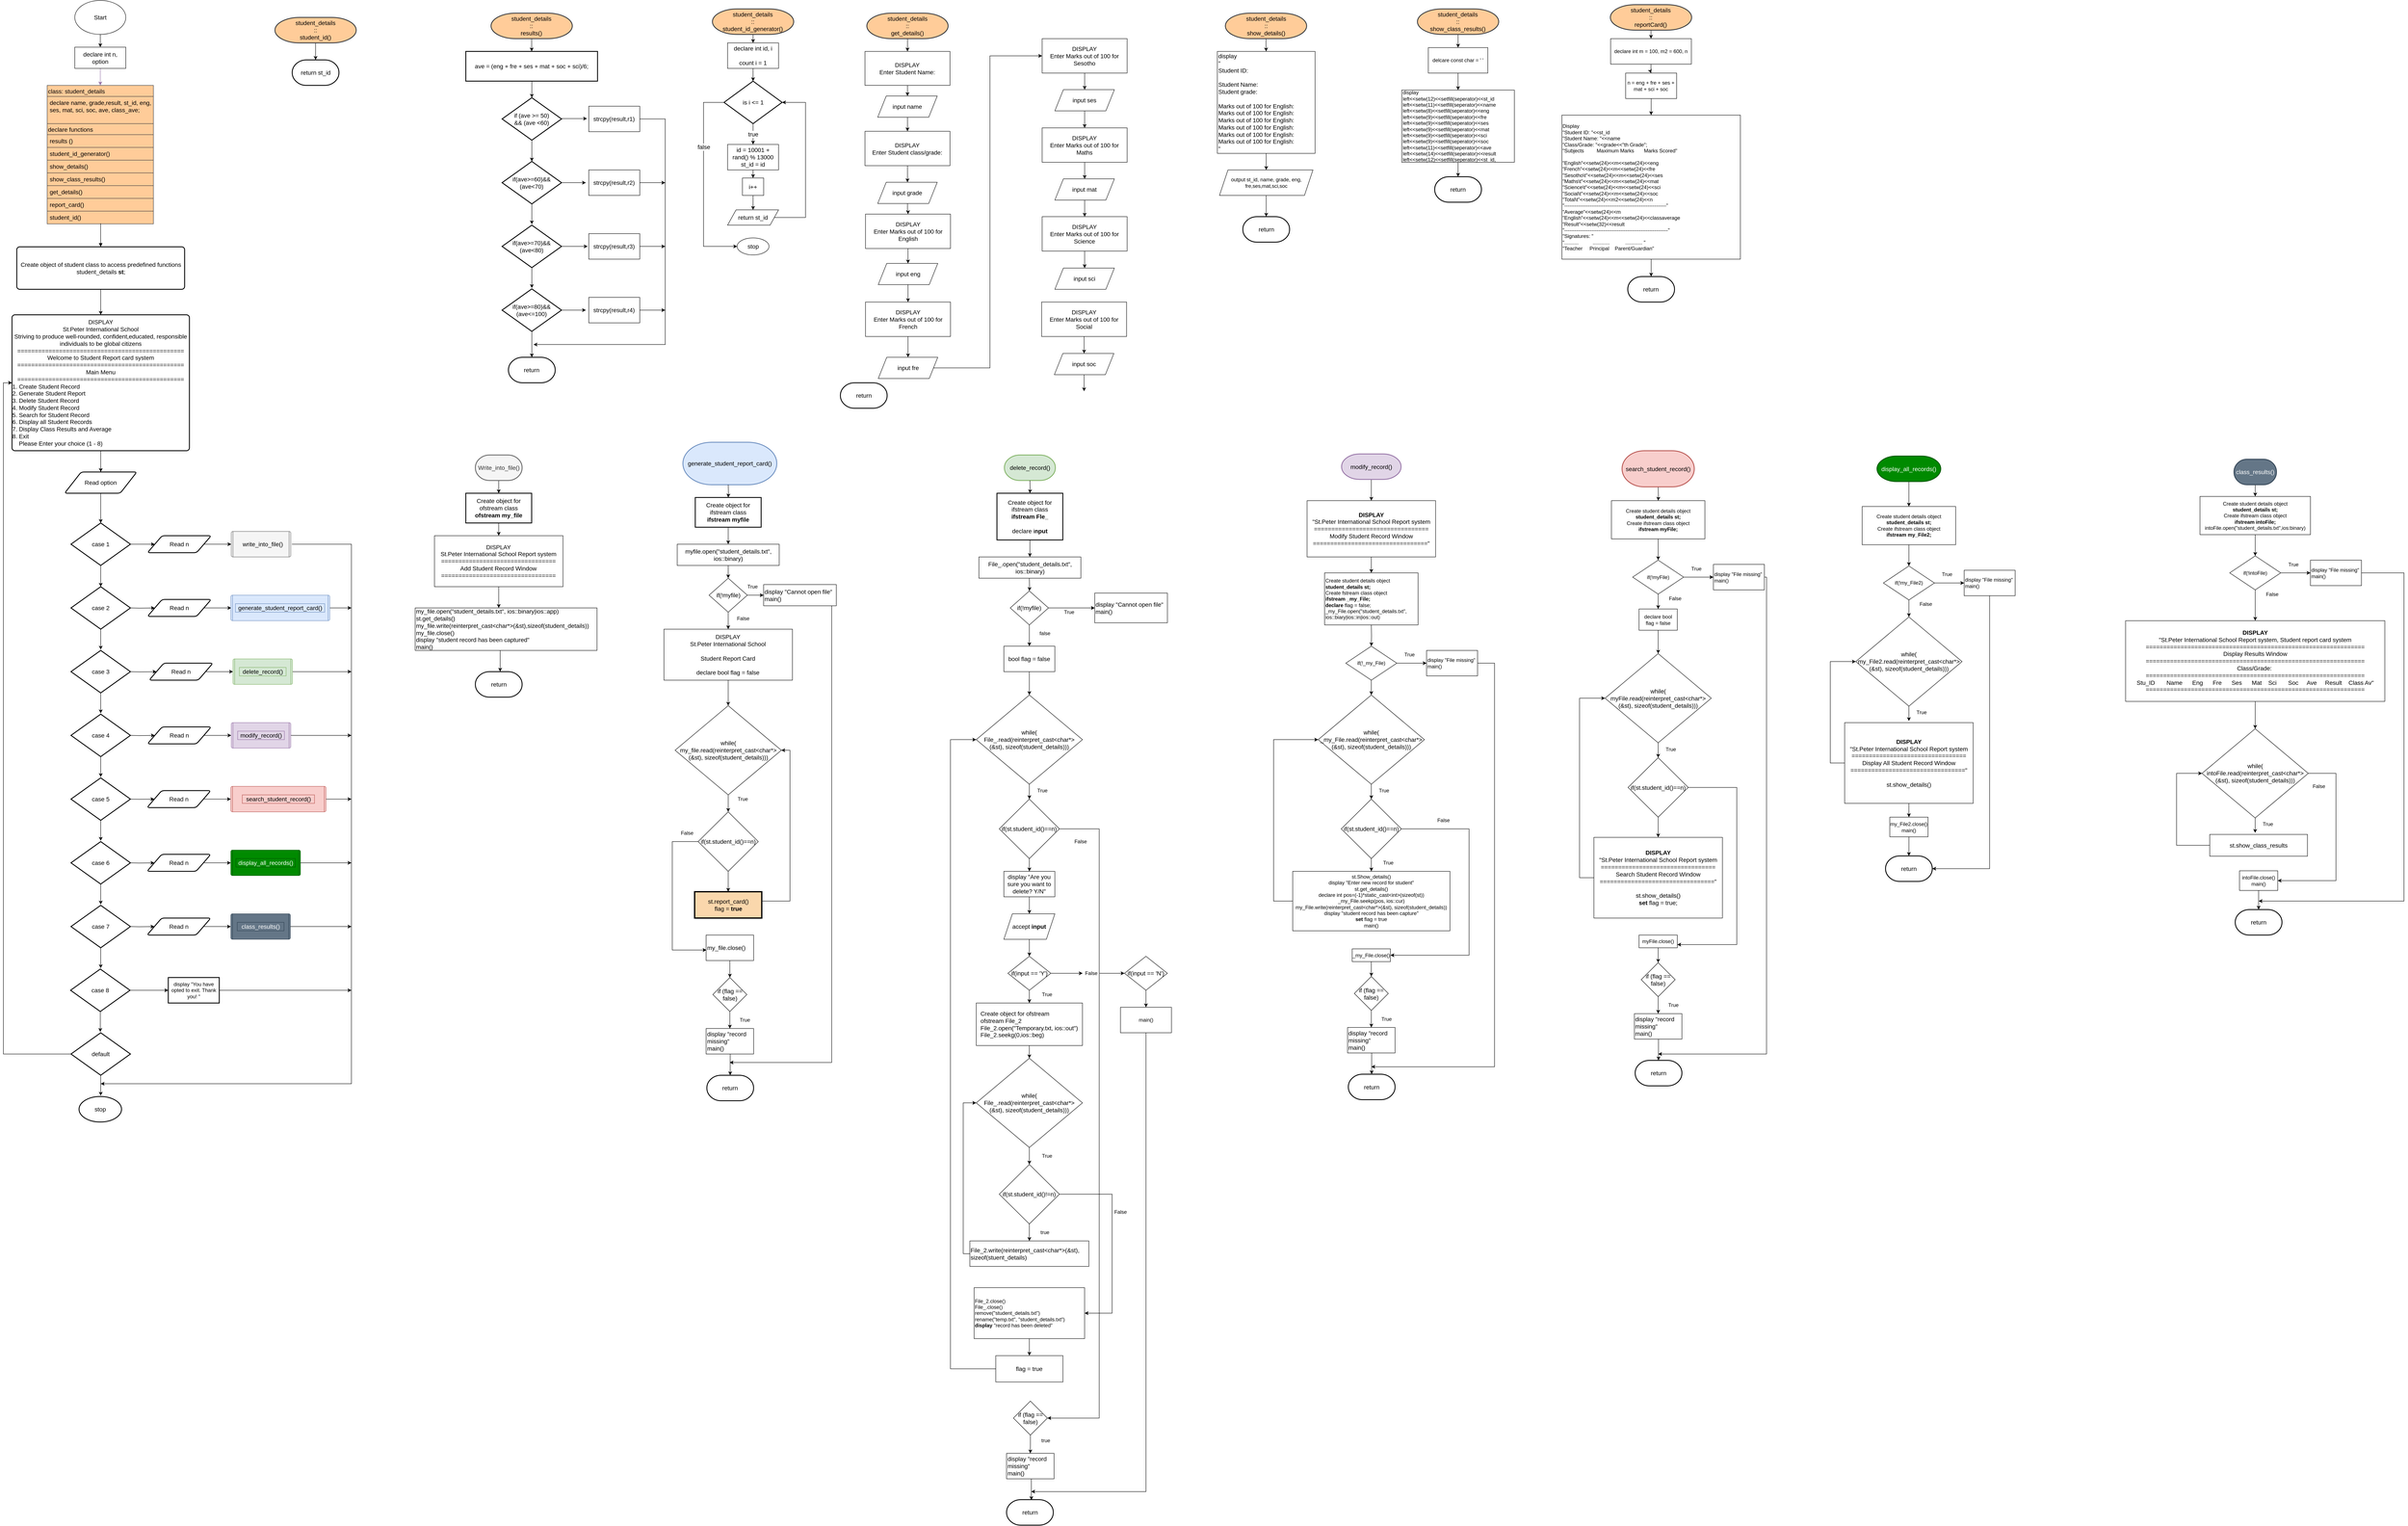 <mxfile version="13.9.9" type="device"><diagram id="C5RBs43oDa-KdzZeNtuy" name="Page-1"><mxGraphModel dx="1131" dy="443" grid="1" gridSize="10" guides="1" tooltips="1" connect="1" arrows="1" fold="1" page="1" pageScale="1" pageWidth="827" pageHeight="1169" math="0" shadow="0"><root><mxCell id="WIyWlLk6GJQsqaUBKTNV-0"/><mxCell id="WIyWlLk6GJQsqaUBKTNV-1" parent="WIyWlLk6GJQsqaUBKTNV-0"/><mxCell id="N6fXOTqXY7FEKtxRT34d-34" value="" style="edgeStyle=orthogonalEdgeStyle;rounded=0;orthogonalLoop=1;jettySize=auto;html=1;fontSize=14;" parent="WIyWlLk6GJQsqaUBKTNV-1" source="N6fXOTqXY7FEKtxRT34d-0" target="N6fXOTqXY7FEKtxRT34d-4" edge="1"><mxGeometry relative="1" as="geometry"/></mxCell><mxCell id="N6fXOTqXY7FEKtxRT34d-0" value="Start" style="ellipse;whiteSpace=wrap;html=1;fontSize=14;" parent="WIyWlLk6GJQsqaUBKTNV-1" vertex="1"><mxGeometry x="259" y="80" width="120" height="80" as="geometry"/></mxCell><mxCell id="N6fXOTqXY7FEKtxRT34d-35" style="edgeStyle=orthogonalEdgeStyle;rounded=0;orthogonalLoop=1;jettySize=auto;html=1;entryX=0.5;entryY=0;entryDx=0;entryDy=0;fontSize=14;fillColor=#e1d5e7;strokeColor=#9673a6;" parent="WIyWlLk6GJQsqaUBKTNV-1" source="N6fXOTqXY7FEKtxRT34d-4" target="N6fXOTqXY7FEKtxRT34d-8" edge="1"><mxGeometry relative="1" as="geometry"/></mxCell><mxCell id="N6fXOTqXY7FEKtxRT34d-4" value="declare int n, option" style="rounded=0;whiteSpace=wrap;html=1;fontSize=14;" parent="WIyWlLk6GJQsqaUBKTNV-1" vertex="1"><mxGeometry x="259" y="190" width="120" height="50" as="geometry"/></mxCell><mxCell id="N6fXOTqXY7FEKtxRT34d-8" value="class: student_details" style="swimlane;fontStyle=0;childLayout=stackLayout;horizontal=1;startSize=26;horizontalStack=0;resizeParent=1;resizeParentMax=0;resizeLast=0;collapsible=1;marginBottom=0;align=left;fontSize=14;fillColor=#ffcc99;strokeColor=#36393d;" parent="WIyWlLk6GJQsqaUBKTNV-1" vertex="1"><mxGeometry x="194" y="280" width="250" height="326" as="geometry"/></mxCell><mxCell id="N6fXOTqXY7FEKtxRT34d-9" value="declare name, grade,result, st_id, eng, fre,&#10;ses, mat, sci, soc, ave, class_ave;" style="text;strokeColor=#36393d;fillColor=#ffcc99;spacingLeft=4;spacingRight=4;overflow=hidden;rotatable=0;points=[[0,0.5],[1,0.5]];portConstraint=eastwest;fontSize=14;" parent="N6fXOTqXY7FEKtxRT34d-8" vertex="1"><mxGeometry y="26" width="250" height="64" as="geometry"/></mxCell><mxCell id="N6fXOTqXY7FEKtxRT34d-25" value="declare functions" style="swimlane;fontStyle=0;childLayout=stackLayout;horizontal=1;startSize=26;horizontalStack=0;resizeParent=1;resizeParentMax=0;resizeLast=0;collapsible=1;marginBottom=0;align=left;fontSize=14;fillColor=#ffcc99;strokeColor=#36393d;" parent="N6fXOTqXY7FEKtxRT34d-8" vertex="1"><mxGeometry y="90" width="250" height="236" as="geometry"/></mxCell><mxCell id="N6fXOTqXY7FEKtxRT34d-26" value="results ()" style="text;strokeColor=#36393d;fillColor=#ffcc99;spacingLeft=4;spacingRight=4;overflow=hidden;rotatable=0;points=[[0,0.5],[1,0.5]];portConstraint=eastwest;fontSize=14;" parent="N6fXOTqXY7FEKtxRT34d-25" vertex="1"><mxGeometry y="26" width="250" height="30" as="geometry"/></mxCell><mxCell id="N6fXOTqXY7FEKtxRT34d-27" value="student_id_generator()" style="text;strokeColor=#36393d;fillColor=#ffcc99;spacingLeft=4;spacingRight=4;overflow=hidden;rotatable=0;points=[[0,0.5],[1,0.5]];portConstraint=eastwest;fontSize=14;" parent="N6fXOTqXY7FEKtxRT34d-25" vertex="1"><mxGeometry y="56" width="250" height="30" as="geometry"/></mxCell><mxCell id="N6fXOTqXY7FEKtxRT34d-28" value="show_details()&#10;" style="text;strokeColor=#36393d;fillColor=#ffcc99;spacingLeft=4;spacingRight=4;overflow=hidden;rotatable=0;points=[[0,0.5],[1,0.5]];portConstraint=eastwest;fontSize=14;" parent="N6fXOTqXY7FEKtxRT34d-25" vertex="1"><mxGeometry y="86" width="250" height="30" as="geometry"/></mxCell><mxCell id="N6fXOTqXY7FEKtxRT34d-30" value="show_class_results()" style="text;strokeColor=#36393d;fillColor=#ffcc99;spacingLeft=4;spacingRight=4;overflow=hidden;rotatable=0;points=[[0,0.5],[1,0.5]];portConstraint=eastwest;fontSize=14;align=left;" parent="N6fXOTqXY7FEKtxRT34d-25" vertex="1"><mxGeometry y="116" width="250" height="30" as="geometry"/></mxCell><mxCell id="N6fXOTqXY7FEKtxRT34d-32" value="get_details()" style="text;strokeColor=#36393d;fillColor=#ffcc99;spacingLeft=4;spacingRight=4;overflow=hidden;rotatable=0;points=[[0,0.5],[1,0.5]];portConstraint=eastwest;fontSize=14;align=left;" parent="N6fXOTqXY7FEKtxRT34d-25" vertex="1"><mxGeometry y="146" width="250" height="30" as="geometry"/></mxCell><mxCell id="N6fXOTqXY7FEKtxRT34d-31" value="report_card()" style="text;strokeColor=#36393d;fillColor=#ffcc99;spacingLeft=4;spacingRight=4;overflow=hidden;rotatable=0;points=[[0,0.5],[1,0.5]];portConstraint=eastwest;fontSize=14;align=left;" parent="N6fXOTqXY7FEKtxRT34d-25" vertex="1"><mxGeometry y="176" width="250" height="30" as="geometry"/></mxCell><mxCell id="N6fXOTqXY7FEKtxRT34d-29" value="student_id()" style="text;strokeColor=#36393d;fillColor=#ffcc99;spacingLeft=4;spacingRight=4;overflow=hidden;rotatable=0;points=[[0,0.5],[1,0.5]];portConstraint=eastwest;fontSize=14;align=left;" parent="N6fXOTqXY7FEKtxRT34d-25" vertex="1"><mxGeometry y="206" width="250" height="30" as="geometry"/></mxCell><mxCell id="N6fXOTqXY7FEKtxRT34d-45" style="edgeStyle=orthogonalEdgeStyle;rounded=0;orthogonalLoop=1;jettySize=auto;html=1;entryX=0.5;entryY=0;entryDx=0;entryDy=0;entryPerimeter=0;" parent="WIyWlLk6GJQsqaUBKTNV-1" source="N6fXOTqXY7FEKtxRT34d-36" target="N6fXOTqXY7FEKtxRT34d-38" edge="1"><mxGeometry relative="1" as="geometry"/></mxCell><mxCell id="N6fXOTqXY7FEKtxRT34d-93" style="edgeStyle=orthogonalEdgeStyle;rounded=0;orthogonalLoop=1;jettySize=auto;html=1;entryX=0;entryY=0.5;entryDx=0;entryDy=0;fontSize=14;" parent="WIyWlLk6GJQsqaUBKTNV-1" source="N6fXOTqXY7FEKtxRT34d-36" target="N6fXOTqXY7FEKtxRT34d-92" edge="1"><mxGeometry relative="1" as="geometry"/></mxCell><mxCell id="N6fXOTqXY7FEKtxRT34d-36" value="&lt;font style=&quot;font-size: 14px&quot;&gt;case 1&lt;/font&gt;" style="strokeWidth=2;html=1;shape=mxgraph.flowchart.decision;whiteSpace=wrap;align=center;" parent="WIyWlLk6GJQsqaUBKTNV-1" vertex="1"><mxGeometry x="250" y="1310" width="140" height="100" as="geometry"/></mxCell><mxCell id="N6fXOTqXY7FEKtxRT34d-47" style="edgeStyle=orthogonalEdgeStyle;rounded=0;orthogonalLoop=1;jettySize=auto;html=1;" parent="WIyWlLk6GJQsqaUBKTNV-1" source="N6fXOTqXY7FEKtxRT34d-38" edge="1"><mxGeometry relative="1" as="geometry"><mxPoint x="320" y="1608" as="targetPoint"/></mxGeometry></mxCell><mxCell id="N6fXOTqXY7FEKtxRT34d-38" value="&lt;font style=&quot;font-size: 14px&quot;&gt;case 2&lt;/font&gt;" style="strokeWidth=2;html=1;shape=mxgraph.flowchart.decision;whiteSpace=wrap;align=center;" parent="WIyWlLk6GJQsqaUBKTNV-1" vertex="1"><mxGeometry x="250" y="1460" width="140" height="100" as="geometry"/></mxCell><mxCell id="N6fXOTqXY7FEKtxRT34d-58" style="edgeStyle=orthogonalEdgeStyle;rounded=0;orthogonalLoop=1;jettySize=auto;html=1;" parent="WIyWlLk6GJQsqaUBKTNV-1" source="N6fXOTqXY7FEKtxRT34d-59" edge="1"><mxGeometry relative="1" as="geometry"><mxPoint x="320" y="1758" as="targetPoint"/></mxGeometry></mxCell><mxCell id="N6fXOTqXY7FEKtxRT34d-59" value="&lt;font style=&quot;font-size: 14px&quot;&gt;case 3&lt;/font&gt;" style="strokeWidth=2;html=1;shape=mxgraph.flowchart.decision;whiteSpace=wrap;align=center;" parent="WIyWlLk6GJQsqaUBKTNV-1" vertex="1"><mxGeometry x="250" y="1610" width="140" height="100" as="geometry"/></mxCell><mxCell id="N6fXOTqXY7FEKtxRT34d-62" style="edgeStyle=orthogonalEdgeStyle;rounded=0;orthogonalLoop=1;jettySize=auto;html=1;" parent="WIyWlLk6GJQsqaUBKTNV-1" source="N6fXOTqXY7FEKtxRT34d-63" edge="1"><mxGeometry relative="1" as="geometry"><mxPoint x="320" y="1908" as="targetPoint"/></mxGeometry></mxCell><mxCell id="N6fXOTqXY7FEKtxRT34d-63" value="&lt;font style=&quot;font-size: 14px&quot;&gt;case 4&lt;/font&gt;" style="strokeWidth=2;html=1;shape=mxgraph.flowchart.decision;whiteSpace=wrap;align=center;" parent="WIyWlLk6GJQsqaUBKTNV-1" vertex="1"><mxGeometry x="250" y="1760" width="140" height="100" as="geometry"/></mxCell><mxCell id="N6fXOTqXY7FEKtxRT34d-66" style="edgeStyle=orthogonalEdgeStyle;rounded=0;orthogonalLoop=1;jettySize=auto;html=1;" parent="WIyWlLk6GJQsqaUBKTNV-1" source="N6fXOTqXY7FEKtxRT34d-67" edge="1"><mxGeometry relative="1" as="geometry"><mxPoint x="320" y="2058" as="targetPoint"/></mxGeometry></mxCell><mxCell id="N6fXOTqXY7FEKtxRT34d-67" value="&lt;font style=&quot;font-size: 14px&quot;&gt;case 5&lt;/font&gt;" style="strokeWidth=2;html=1;shape=mxgraph.flowchart.decision;whiteSpace=wrap;align=center;" parent="WIyWlLk6GJQsqaUBKTNV-1" vertex="1"><mxGeometry x="250" y="1910" width="140" height="100" as="geometry"/></mxCell><mxCell id="N6fXOTqXY7FEKtxRT34d-70" style="edgeStyle=orthogonalEdgeStyle;rounded=0;orthogonalLoop=1;jettySize=auto;html=1;" parent="WIyWlLk6GJQsqaUBKTNV-1" source="N6fXOTqXY7FEKtxRT34d-71" edge="1"><mxGeometry relative="1" as="geometry"><mxPoint x="320" y="2208" as="targetPoint"/></mxGeometry></mxCell><mxCell id="N6fXOTqXY7FEKtxRT34d-71" value="&lt;font style=&quot;font-size: 14px&quot;&gt;case 6&lt;/font&gt;" style="strokeWidth=2;html=1;shape=mxgraph.flowchart.decision;whiteSpace=wrap;align=center;" parent="WIyWlLk6GJQsqaUBKTNV-1" vertex="1"><mxGeometry x="250" y="2060" width="140" height="100" as="geometry"/></mxCell><mxCell id="N6fXOTqXY7FEKtxRT34d-74" style="edgeStyle=orthogonalEdgeStyle;rounded=0;orthogonalLoop=1;jettySize=auto;html=1;" parent="WIyWlLk6GJQsqaUBKTNV-1" source="N6fXOTqXY7FEKtxRT34d-75" edge="1"><mxGeometry relative="1" as="geometry"><mxPoint x="320" y="2358" as="targetPoint"/></mxGeometry></mxCell><mxCell id="N6fXOTqXY7FEKtxRT34d-75" value="&lt;font style=&quot;font-size: 14px&quot;&gt;case 7&lt;/font&gt;" style="strokeWidth=2;html=1;shape=mxgraph.flowchart.decision;whiteSpace=wrap;align=center;" parent="WIyWlLk6GJQsqaUBKTNV-1" vertex="1"><mxGeometry x="250" y="2210" width="140" height="100" as="geometry"/></mxCell><mxCell id="N6fXOTqXY7FEKtxRT34d-78" style="edgeStyle=orthogonalEdgeStyle;rounded=0;orthogonalLoop=1;jettySize=auto;html=1;" parent="WIyWlLk6GJQsqaUBKTNV-1" source="N6fXOTqXY7FEKtxRT34d-79" edge="1"><mxGeometry relative="1" as="geometry"><mxPoint x="319" y="2508" as="targetPoint"/></mxGeometry></mxCell><mxCell id="eQQzarHZuFhUafEVdeYM-242" value="" style="edgeStyle=orthogonalEdgeStyle;rounded=0;orthogonalLoop=1;jettySize=auto;html=1;" parent="WIyWlLk6GJQsqaUBKTNV-1" source="N6fXOTqXY7FEKtxRT34d-79" target="eQQzarHZuFhUafEVdeYM-241" edge="1"><mxGeometry relative="1" as="geometry"/></mxCell><mxCell id="N6fXOTqXY7FEKtxRT34d-79" value="&lt;font style=&quot;font-size: 14px&quot;&gt;case 8&lt;/font&gt;" style="strokeWidth=2;html=1;shape=mxgraph.flowchart.decision;whiteSpace=wrap;align=center;" parent="WIyWlLk6GJQsqaUBKTNV-1" vertex="1"><mxGeometry x="249" y="2360" width="140" height="100" as="geometry"/></mxCell><mxCell id="N6fXOTqXY7FEKtxRT34d-82" style="edgeStyle=orthogonalEdgeStyle;rounded=0;orthogonalLoop=1;jettySize=auto;html=1;" parent="WIyWlLk6GJQsqaUBKTNV-1" source="N6fXOTqXY7FEKtxRT34d-83" edge="1"><mxGeometry relative="1" as="geometry"><mxPoint x="320" y="2658" as="targetPoint"/></mxGeometry></mxCell><mxCell id="eQQzarHZuFhUafEVdeYM-244" style="edgeStyle=orthogonalEdgeStyle;rounded=0;orthogonalLoop=1;jettySize=auto;html=1;entryX=0;entryY=0.5;entryDx=0;entryDy=0;" parent="WIyWlLk6GJQsqaUBKTNV-1" source="N6fXOTqXY7FEKtxRT34d-83" target="N6fXOTqXY7FEKtxRT34d-144" edge="1"><mxGeometry relative="1" as="geometry"><Array as="points"><mxPoint x="91" y="2560"/><mxPoint x="91" y="980"/></Array></mxGeometry></mxCell><mxCell id="N6fXOTqXY7FEKtxRT34d-83" value="&lt;font style=&quot;font-size: 14px&quot;&gt;default&lt;/font&gt;" style="strokeWidth=2;html=1;shape=mxgraph.flowchart.decision;whiteSpace=wrap;align=center;" parent="WIyWlLk6GJQsqaUBKTNV-1" vertex="1"><mxGeometry x="250" y="2510" width="140" height="100" as="geometry"/></mxCell><mxCell id="N6fXOTqXY7FEKtxRT34d-86" value="&lt;font style=&quot;font-size: 14px&quot;&gt;stop&lt;/font&gt;" style="strokeWidth=2;html=1;shape=mxgraph.flowchart.start_1;whiteSpace=wrap;align=center;" parent="WIyWlLk6GJQsqaUBKTNV-1" vertex="1"><mxGeometry x="269" y="2660" width="100" height="60" as="geometry"/></mxCell><mxCell id="N6fXOTqXY7FEKtxRT34d-91" style="edgeStyle=orthogonalEdgeStyle;rounded=0;orthogonalLoop=1;jettySize=auto;html=1;entryX=0.5;entryY=0;entryDx=0;entryDy=0;entryPerimeter=0;fontSize=14;" parent="WIyWlLk6GJQsqaUBKTNV-1" source="N6fXOTqXY7FEKtxRT34d-87" target="N6fXOTqXY7FEKtxRT34d-36" edge="1"><mxGeometry relative="1" as="geometry"/></mxCell><mxCell id="N6fXOTqXY7FEKtxRT34d-87" value="Read option" style="shape=parallelogram;html=1;strokeWidth=2;perimeter=parallelogramPerimeter;whiteSpace=wrap;rounded=1;arcSize=12;size=0.23;fontSize=14;align=center;" parent="WIyWlLk6GJQsqaUBKTNV-1" vertex="1"><mxGeometry x="235" y="1190" width="170" height="50" as="geometry"/></mxCell><mxCell id="N6fXOTqXY7FEKtxRT34d-100" style="edgeStyle=orthogonalEdgeStyle;rounded=0;orthogonalLoop=1;jettySize=auto;html=1;entryX=0;entryY=0.5;entryDx=0;entryDy=0;fontSize=14;exitX=1;exitY=0.5;exitDx=0;exitDy=0;" parent="WIyWlLk6GJQsqaUBKTNV-1" source="N6fXOTqXY7FEKtxRT34d-92" target="N6fXOTqXY7FEKtxRT34d-95" edge="1"><mxGeometry relative="1" as="geometry"><mxPoint x="600" y="1360" as="sourcePoint"/></mxGeometry></mxCell><mxCell id="N6fXOTqXY7FEKtxRT34d-92" value="Read n" style="shape=parallelogram;html=1;strokeWidth=2;perimeter=parallelogramPerimeter;whiteSpace=wrap;rounded=1;arcSize=12;size=0.23;fontSize=14;align=center;" parent="WIyWlLk6GJQsqaUBKTNV-1" vertex="1"><mxGeometry x="430" y="1340" width="150" height="40" as="geometry"/></mxCell><mxCell id="N6fXOTqXY7FEKtxRT34d-95" value="" style="verticalLabelPosition=bottom;verticalAlign=top;html=1;shape=process;whiteSpace=wrap;rounded=1;size=0;arcSize=6;fontSize=14;align=left;fillColor=#f5f5f5;strokeColor=#666666;fontColor=#333333;" parent="WIyWlLk6GJQsqaUBKTNV-1" vertex="1"><mxGeometry x="627.25" y="1330" width="140" height="60" as="geometry"/></mxCell><mxCell id="N6fXOTqXY7FEKtxRT34d-285" value="" style="edgeStyle=orthogonalEdgeStyle;rounded=0;orthogonalLoop=1;jettySize=auto;html=1;fontSize=14;" parent="WIyWlLk6GJQsqaUBKTNV-1" source="N6fXOTqXY7FEKtxRT34d-97" target="N6fXOTqXY7FEKtxRT34d-284" edge="1"><mxGeometry relative="1" as="geometry"/></mxCell><mxCell id="N6fXOTqXY7FEKtxRT34d-97" value="Write_into_file()" style="strokeWidth=2;html=1;shape=mxgraph.flowchart.terminator;whiteSpace=wrap;fontSize=14;align=center;fillColor=#f5f5f5;strokeColor=#666666;fontColor=#333333;" parent="WIyWlLk6GJQsqaUBKTNV-1" vertex="1"><mxGeometry x="1201.62" y="1150" width="110" height="60" as="geometry"/></mxCell><mxCell id="eQQzarHZuFhUafEVdeYM-245" style="edgeStyle=orthogonalEdgeStyle;rounded=0;orthogonalLoop=1;jettySize=auto;html=1;" parent="WIyWlLk6GJQsqaUBKTNV-1" edge="1"><mxGeometry relative="1" as="geometry"><mxPoint x="770" y="1360" as="sourcePoint"/><mxPoint x="320" y="2630" as="targetPoint"/><Array as="points"><mxPoint x="910" y="1360"/><mxPoint x="910" y="2630"/><mxPoint x="390" y="2630"/></Array></mxGeometry></mxCell><mxCell id="N6fXOTqXY7FEKtxRT34d-98" value="write_into_file()" style="text;html=1;resizable=0;autosize=1;align=center;verticalAlign=middle;points=[];fillColor=none;strokeColor=none;rounded=0;fontSize=14;" parent="WIyWlLk6GJQsqaUBKTNV-1" vertex="1"><mxGeometry x="646.25" y="1350" width="110" height="20" as="geometry"/></mxCell><mxCell id="N6fXOTqXY7FEKtxRT34d-101" style="edgeStyle=orthogonalEdgeStyle;rounded=0;orthogonalLoop=1;jettySize=auto;html=1;entryX=0;entryY=0.5;entryDx=0;entryDy=0;fontSize=14;" parent="WIyWlLk6GJQsqaUBKTNV-1" target="N6fXOTqXY7FEKtxRT34d-103" edge="1"><mxGeometry relative="1" as="geometry"><mxPoint x="390" y="1510" as="sourcePoint"/></mxGeometry></mxCell><mxCell id="N6fXOTqXY7FEKtxRT34d-102" style="edgeStyle=orthogonalEdgeStyle;rounded=0;orthogonalLoop=1;jettySize=auto;html=1;entryX=0;entryY=0.5;entryDx=0;entryDy=0;fontSize=14;exitX=1;exitY=0.5;exitDx=0;exitDy=0;" parent="WIyWlLk6GJQsqaUBKTNV-1" source="N6fXOTqXY7FEKtxRT34d-103" edge="1"><mxGeometry relative="1" as="geometry"><mxPoint x="600" y="1510" as="sourcePoint"/><mxPoint x="627.25" y="1510" as="targetPoint"/></mxGeometry></mxCell><mxCell id="N6fXOTqXY7FEKtxRT34d-103" value="Read n" style="shape=parallelogram;html=1;strokeWidth=2;perimeter=parallelogramPerimeter;whiteSpace=wrap;rounded=1;arcSize=12;size=0.23;fontSize=14;align=center;" parent="WIyWlLk6GJQsqaUBKTNV-1" vertex="1"><mxGeometry x="430" y="1490" width="150" height="40" as="geometry"/></mxCell><mxCell id="eQQzarHZuFhUafEVdeYM-246" style="edgeStyle=orthogonalEdgeStyle;rounded=0;orthogonalLoop=1;jettySize=auto;html=1;" parent="WIyWlLk6GJQsqaUBKTNV-1" source="N6fXOTqXY7FEKtxRT34d-104" edge="1"><mxGeometry relative="1" as="geometry"><mxPoint x="910" y="1510" as="targetPoint"/></mxGeometry></mxCell><mxCell id="N6fXOTqXY7FEKtxRT34d-104" value="" style="verticalLabelPosition=bottom;verticalAlign=top;html=1;shape=process;whiteSpace=wrap;rounded=1;size=0;arcSize=6;fontSize=14;align=left;fillColor=#dae8fc;strokeColor=#6c8ebf;" parent="WIyWlLk6GJQsqaUBKTNV-1" vertex="1"><mxGeometry x="626.25" y="1480" width="232.75" height="60" as="geometry"/></mxCell><mxCell id="N6fXOTqXY7FEKtxRT34d-105" value="generate_student_report_card()" style="text;html=1;resizable=0;autosize=1;align=center;verticalAlign=middle;points=[];fillColor=#dae8fc;strokeColor=#6c8ebf;rounded=0;fontSize=14;" parent="WIyWlLk6GJQsqaUBKTNV-1" vertex="1"><mxGeometry x="637" y="1500" width="210" height="20" as="geometry"/></mxCell><mxCell id="N6fXOTqXY7FEKtxRT34d-106" style="edgeStyle=orthogonalEdgeStyle;rounded=0;orthogonalLoop=1;jettySize=auto;html=1;entryX=0;entryY=0.5;entryDx=0;entryDy=0;fontSize=14;" parent="WIyWlLk6GJQsqaUBKTNV-1" target="N6fXOTqXY7FEKtxRT34d-108" edge="1"><mxGeometry relative="1" as="geometry"><mxPoint x="390" y="1660" as="sourcePoint"/></mxGeometry></mxCell><mxCell id="N6fXOTqXY7FEKtxRT34d-107" style="edgeStyle=orthogonalEdgeStyle;rounded=0;orthogonalLoop=1;jettySize=auto;html=1;entryX=0;entryY=0.5;entryDx=0;entryDy=0;fontSize=14;exitX=1;exitY=0.5;exitDx=0;exitDy=0;" parent="WIyWlLk6GJQsqaUBKTNV-1" source="N6fXOTqXY7FEKtxRT34d-108" target="N6fXOTqXY7FEKtxRT34d-109" edge="1"><mxGeometry relative="1" as="geometry"><mxPoint x="604" y="1660" as="sourcePoint"/></mxGeometry></mxCell><mxCell id="N6fXOTqXY7FEKtxRT34d-108" value="Read n" style="shape=parallelogram;html=1;strokeWidth=2;perimeter=parallelogramPerimeter;whiteSpace=wrap;rounded=1;arcSize=12;size=0.23;fontSize=14;align=center;" parent="WIyWlLk6GJQsqaUBKTNV-1" vertex="1"><mxGeometry x="434" y="1640" width="150" height="40" as="geometry"/></mxCell><mxCell id="eQQzarHZuFhUafEVdeYM-247" style="edgeStyle=orthogonalEdgeStyle;rounded=0;orthogonalLoop=1;jettySize=auto;html=1;" parent="WIyWlLk6GJQsqaUBKTNV-1" source="N6fXOTqXY7FEKtxRT34d-109" edge="1"><mxGeometry relative="1" as="geometry"><mxPoint x="910" y="1660" as="targetPoint"/></mxGeometry></mxCell><mxCell id="N6fXOTqXY7FEKtxRT34d-109" value="" style="verticalLabelPosition=bottom;verticalAlign=top;html=1;shape=process;whiteSpace=wrap;rounded=1;size=0;arcSize=6;fontSize=14;align=left;fillColor=#d5e8d4;strokeColor=#82b366;" parent="WIyWlLk6GJQsqaUBKTNV-1" vertex="1"><mxGeometry x="631.25" y="1630" width="140" height="60" as="geometry"/></mxCell><mxCell id="N6fXOTqXY7FEKtxRT34d-110" value="delete_record()" style="text;html=1;resizable=0;autosize=1;align=center;verticalAlign=middle;points=[];fillColor=#d5e8d4;strokeColor=#82b366;rounded=0;fontSize=14;" parent="WIyWlLk6GJQsqaUBKTNV-1" vertex="1"><mxGeometry x="646.25" y="1650" width="110" height="20" as="geometry"/></mxCell><mxCell id="N6fXOTqXY7FEKtxRT34d-111" style="edgeStyle=orthogonalEdgeStyle;rounded=0;orthogonalLoop=1;jettySize=auto;html=1;entryX=0;entryY=0.5;entryDx=0;entryDy=0;fontSize=14;" parent="WIyWlLk6GJQsqaUBKTNV-1" target="N6fXOTqXY7FEKtxRT34d-113" edge="1"><mxGeometry relative="1" as="geometry"><mxPoint x="390" y="1810" as="sourcePoint"/></mxGeometry></mxCell><mxCell id="N6fXOTqXY7FEKtxRT34d-112" style="edgeStyle=orthogonalEdgeStyle;rounded=0;orthogonalLoop=1;jettySize=auto;html=1;entryX=0;entryY=0.5;entryDx=0;entryDy=0;fontSize=14;exitX=1;exitY=0.5;exitDx=0;exitDy=0;" parent="WIyWlLk6GJQsqaUBKTNV-1" source="N6fXOTqXY7FEKtxRT34d-113" target="N6fXOTqXY7FEKtxRT34d-114" edge="1"><mxGeometry relative="1" as="geometry"><mxPoint x="600" y="1810" as="sourcePoint"/></mxGeometry></mxCell><mxCell id="N6fXOTqXY7FEKtxRT34d-113" value="Read n" style="shape=parallelogram;html=1;strokeWidth=2;perimeter=parallelogramPerimeter;whiteSpace=wrap;rounded=1;arcSize=12;size=0.23;fontSize=14;align=center;" parent="WIyWlLk6GJQsqaUBKTNV-1" vertex="1"><mxGeometry x="430" y="1790" width="150" height="40" as="geometry"/></mxCell><mxCell id="eQQzarHZuFhUafEVdeYM-248" style="edgeStyle=orthogonalEdgeStyle;rounded=0;orthogonalLoop=1;jettySize=auto;html=1;" parent="WIyWlLk6GJQsqaUBKTNV-1" source="N6fXOTqXY7FEKtxRT34d-114" edge="1"><mxGeometry relative="1" as="geometry"><mxPoint x="910" y="1810" as="targetPoint"/></mxGeometry></mxCell><mxCell id="N6fXOTqXY7FEKtxRT34d-114" value="" style="verticalLabelPosition=bottom;verticalAlign=top;html=1;shape=process;whiteSpace=wrap;rounded=1;size=0;arcSize=6;fontSize=14;align=left;fillColor=#e1d5e7;strokeColor=#9673a6;" parent="WIyWlLk6GJQsqaUBKTNV-1" vertex="1"><mxGeometry x="627.25" y="1780" width="140" height="60" as="geometry"/></mxCell><mxCell id="N6fXOTqXY7FEKtxRT34d-115" value="modify_record()" style="text;html=1;resizable=0;autosize=1;align=center;verticalAlign=middle;points=[];fillColor=#e1d5e7;strokeColor=#9673a6;rounded=0;fontSize=14;" parent="WIyWlLk6GJQsqaUBKTNV-1" vertex="1"><mxGeometry x="642.25" y="1800" width="110" height="20" as="geometry"/></mxCell><mxCell id="N6fXOTqXY7FEKtxRT34d-116" style="edgeStyle=orthogonalEdgeStyle;rounded=0;orthogonalLoop=1;jettySize=auto;html=1;entryX=0;entryY=0.5;entryDx=0;entryDy=0;fontSize=14;" parent="WIyWlLk6GJQsqaUBKTNV-1" target="N6fXOTqXY7FEKtxRT34d-118" edge="1"><mxGeometry relative="1" as="geometry"><mxPoint x="389" y="1960" as="sourcePoint"/></mxGeometry></mxCell><mxCell id="N6fXOTqXY7FEKtxRT34d-117" style="edgeStyle=orthogonalEdgeStyle;rounded=0;orthogonalLoop=1;jettySize=auto;html=1;entryX=0;entryY=0.5;entryDx=0;entryDy=0;fontSize=14;exitX=1;exitY=0.5;exitDx=0;exitDy=0;" parent="WIyWlLk6GJQsqaUBKTNV-1" source="N6fXOTqXY7FEKtxRT34d-118" target="N6fXOTqXY7FEKtxRT34d-119" edge="1"><mxGeometry relative="1" as="geometry"><mxPoint x="599" y="1960" as="sourcePoint"/></mxGeometry></mxCell><mxCell id="N6fXOTqXY7FEKtxRT34d-118" value="Read n" style="shape=parallelogram;html=1;strokeWidth=2;perimeter=parallelogramPerimeter;whiteSpace=wrap;rounded=1;arcSize=12;size=0.23;fontSize=14;align=center;" parent="WIyWlLk6GJQsqaUBKTNV-1" vertex="1"><mxGeometry x="429" y="1940" width="150" height="40" as="geometry"/></mxCell><mxCell id="eQQzarHZuFhUafEVdeYM-249" style="edgeStyle=orthogonalEdgeStyle;rounded=0;orthogonalLoop=1;jettySize=auto;html=1;" parent="WIyWlLk6GJQsqaUBKTNV-1" source="N6fXOTqXY7FEKtxRT34d-119" edge="1"><mxGeometry relative="1" as="geometry"><mxPoint x="910" y="1960" as="targetPoint"/></mxGeometry></mxCell><mxCell id="N6fXOTqXY7FEKtxRT34d-119" value="" style="verticalLabelPosition=bottom;verticalAlign=top;html=1;shape=process;whiteSpace=wrap;rounded=1;size=0;arcSize=6;fontSize=14;align=left;fillColor=#f8cecc;strokeColor=#b85450;" parent="WIyWlLk6GJQsqaUBKTNV-1" vertex="1"><mxGeometry x="626.25" y="1930" width="223.75" height="60" as="geometry"/></mxCell><mxCell id="N6fXOTqXY7FEKtxRT34d-120" value="search_student_record()" style="text;html=1;resizable=0;autosize=1;align=center;verticalAlign=middle;points=[];fillColor=#f8cecc;strokeColor=#b85450;rounded=0;fontSize=14;" parent="WIyWlLk6GJQsqaUBKTNV-1" vertex="1"><mxGeometry x="653.13" y="1950" width="170" height="20" as="geometry"/></mxCell><mxCell id="N6fXOTqXY7FEKtxRT34d-123" style="edgeStyle=orthogonalEdgeStyle;rounded=0;orthogonalLoop=1;jettySize=auto;html=1;entryX=0;entryY=0.5;entryDx=0;entryDy=0;fontSize=14;" parent="WIyWlLk6GJQsqaUBKTNV-1" target="N6fXOTqXY7FEKtxRT34d-125" edge="1"><mxGeometry relative="1" as="geometry"><mxPoint x="389" y="2110" as="sourcePoint"/></mxGeometry></mxCell><mxCell id="N6fXOTqXY7FEKtxRT34d-124" style="edgeStyle=orthogonalEdgeStyle;rounded=0;orthogonalLoop=1;jettySize=auto;html=1;entryX=0;entryY=0.5;entryDx=0;entryDy=0;fontSize=14;exitX=1;exitY=0.5;exitDx=0;exitDy=0;" parent="WIyWlLk6GJQsqaUBKTNV-1" source="N6fXOTqXY7FEKtxRT34d-125" target="N6fXOTqXY7FEKtxRT34d-126" edge="1"><mxGeometry relative="1" as="geometry"><mxPoint x="599" y="2110" as="sourcePoint"/></mxGeometry></mxCell><mxCell id="N6fXOTqXY7FEKtxRT34d-125" value="Read n" style="shape=parallelogram;html=1;strokeWidth=2;perimeter=parallelogramPerimeter;whiteSpace=wrap;rounded=1;arcSize=12;size=0.23;fontSize=14;align=center;" parent="WIyWlLk6GJQsqaUBKTNV-1" vertex="1"><mxGeometry x="429" y="2090" width="150" height="40" as="geometry"/></mxCell><mxCell id="eQQzarHZuFhUafEVdeYM-250" style="edgeStyle=orthogonalEdgeStyle;rounded=0;orthogonalLoop=1;jettySize=auto;html=1;" parent="WIyWlLk6GJQsqaUBKTNV-1" source="N6fXOTqXY7FEKtxRT34d-126" edge="1"><mxGeometry relative="1" as="geometry"><mxPoint x="910" y="2110" as="targetPoint"/></mxGeometry></mxCell><mxCell id="N6fXOTqXY7FEKtxRT34d-126" value="" style="verticalLabelPosition=bottom;verticalAlign=top;html=1;shape=process;whiteSpace=wrap;rounded=1;size=0;arcSize=6;fontSize=14;align=left;fillColor=#008a00;strokeColor=#005700;fontColor=#ffffff;" parent="WIyWlLk6GJQsqaUBKTNV-1" vertex="1"><mxGeometry x="626.25" y="2080" width="163.75" height="60" as="geometry"/></mxCell><mxCell id="N6fXOTqXY7FEKtxRT34d-127" value="display_all_records()" style="text;html=1;resizable=0;autosize=1;align=center;verticalAlign=middle;points=[];fillColor=#008a00;strokeColor=#005700;rounded=0;fontSize=14;fontColor=#ffffff;" parent="WIyWlLk6GJQsqaUBKTNV-1" vertex="1"><mxGeometry x="638.13" y="2100" width="140" height="20" as="geometry"/></mxCell><mxCell id="N6fXOTqXY7FEKtxRT34d-133" style="edgeStyle=orthogonalEdgeStyle;rounded=0;orthogonalLoop=1;jettySize=auto;html=1;entryX=0;entryY=0.5;entryDx=0;entryDy=0;fontSize=14;" parent="WIyWlLk6GJQsqaUBKTNV-1" target="N6fXOTqXY7FEKtxRT34d-135" edge="1"><mxGeometry relative="1" as="geometry"><mxPoint x="389" y="2260" as="sourcePoint"/></mxGeometry></mxCell><mxCell id="N6fXOTqXY7FEKtxRT34d-134" style="edgeStyle=orthogonalEdgeStyle;rounded=0;orthogonalLoop=1;jettySize=auto;html=1;entryX=0;entryY=0.5;entryDx=0;entryDy=0;fontSize=14;exitX=1;exitY=0.5;exitDx=0;exitDy=0;" parent="WIyWlLk6GJQsqaUBKTNV-1" source="N6fXOTqXY7FEKtxRT34d-135" target="N6fXOTqXY7FEKtxRT34d-136" edge="1"><mxGeometry relative="1" as="geometry"><mxPoint x="599" y="2260" as="sourcePoint"/></mxGeometry></mxCell><mxCell id="N6fXOTqXY7FEKtxRT34d-135" value="Read n" style="shape=parallelogram;html=1;strokeWidth=2;perimeter=parallelogramPerimeter;whiteSpace=wrap;rounded=1;arcSize=12;size=0.23;fontSize=14;align=center;" parent="WIyWlLk6GJQsqaUBKTNV-1" vertex="1"><mxGeometry x="429" y="2240" width="150" height="40" as="geometry"/></mxCell><mxCell id="eQQzarHZuFhUafEVdeYM-251" style="edgeStyle=orthogonalEdgeStyle;rounded=0;orthogonalLoop=1;jettySize=auto;html=1;" parent="WIyWlLk6GJQsqaUBKTNV-1" source="N6fXOTqXY7FEKtxRT34d-136" edge="1"><mxGeometry relative="1" as="geometry"><mxPoint x="910" y="2260" as="targetPoint"/></mxGeometry></mxCell><mxCell id="N6fXOTqXY7FEKtxRT34d-136" value="" style="verticalLabelPosition=bottom;verticalAlign=top;html=1;shape=process;whiteSpace=wrap;rounded=1;size=0;arcSize=6;fontSize=14;align=left;fillColor=#647687;strokeColor=#314354;fontColor=#ffffff;" parent="WIyWlLk6GJQsqaUBKTNV-1" vertex="1"><mxGeometry x="626.25" y="2230" width="140" height="60" as="geometry"/></mxCell><mxCell id="N6fXOTqXY7FEKtxRT34d-137" value="class_results()" style="text;html=1;resizable=0;autosize=1;align=center;verticalAlign=middle;points=[];fillColor=#647687;strokeColor=#314354;rounded=0;fontSize=14;fontColor=#ffffff;" parent="WIyWlLk6GJQsqaUBKTNV-1" vertex="1"><mxGeometry x="641.25" y="2250" width="110" height="20" as="geometry"/></mxCell><mxCell id="N6fXOTqXY7FEKtxRT34d-138" value="generate_student_report_card()" style="strokeWidth=2;html=1;shape=mxgraph.flowchart.terminator;whiteSpace=wrap;fontSize=14;align=center;fillColor=#dae8fc;strokeColor=#6c8ebf;" parent="WIyWlLk6GJQsqaUBKTNV-1" vertex="1"><mxGeometry x="1690" y="1120" width="221" height="100" as="geometry"/></mxCell><mxCell id="N6fXOTqXY7FEKtxRT34d-139" value="delete_record()" style="strokeWidth=2;html=1;shape=mxgraph.flowchart.terminator;whiteSpace=wrap;fontSize=14;align=center;fillColor=#d5e8d4;strokeColor=#82b366;" parent="WIyWlLk6GJQsqaUBKTNV-1" vertex="1"><mxGeometry x="2446.53" y="1150" width="120" height="60" as="geometry"/></mxCell><mxCell id="eQQzarHZuFhUafEVdeYM-75" value="" style="edgeStyle=orthogonalEdgeStyle;rounded=0;orthogonalLoop=1;jettySize=auto;html=1;" parent="WIyWlLk6GJQsqaUBKTNV-1" target="eQQzarHZuFhUafEVdeYM-74" edge="1"><mxGeometry relative="1" as="geometry"><mxPoint x="3985.059" y="1225" as="sourcePoint"/></mxGeometry></mxCell><mxCell id="eQQzarHZuFhUafEVdeYM-185" value="" style="edgeStyle=orthogonalEdgeStyle;rounded=0;orthogonalLoop=1;jettySize=auto;html=1;" parent="WIyWlLk6GJQsqaUBKTNV-1" source="N6fXOTqXY7FEKtxRT34d-140" target="eQQzarHZuFhUafEVdeYM-184" edge="1"><mxGeometry relative="1" as="geometry"/></mxCell><mxCell id="N6fXOTqXY7FEKtxRT34d-140" value="modify_record()" style="strokeWidth=2;html=1;shape=mxgraph.flowchart.terminator;whiteSpace=wrap;fontSize=14;align=center;fillColor=#e1d5e7;strokeColor=#9673a6;" parent="WIyWlLk6GJQsqaUBKTNV-1" vertex="1"><mxGeometry x="3240" y="1147.5" width="140" height="60" as="geometry"/></mxCell><mxCell id="N6fXOTqXY7FEKtxRT34d-141" value="search_student_record()" style="strokeWidth=2;html=1;shape=mxgraph.flowchart.terminator;whiteSpace=wrap;fontSize=14;align=center;fillColor=#f8cecc;strokeColor=#b85450;" parent="WIyWlLk6GJQsqaUBKTNV-1" vertex="1"><mxGeometry x="3900" y="1140" width="170" height="85" as="geometry"/></mxCell><mxCell id="eQQzarHZuFhUafEVdeYM-133" value="" style="edgeStyle=orthogonalEdgeStyle;rounded=0;orthogonalLoop=1;jettySize=auto;html=1;" parent="WIyWlLk6GJQsqaUBKTNV-1" source="N6fXOTqXY7FEKtxRT34d-142" target="eQQzarHZuFhUafEVdeYM-107" edge="1"><mxGeometry relative="1" as="geometry"/></mxCell><mxCell id="N6fXOTqXY7FEKtxRT34d-142" value="display_all_records()" style="strokeWidth=2;html=1;shape=mxgraph.flowchart.terminator;whiteSpace=wrap;fontSize=14;align=center;fillColor=#008a00;strokeColor=#005700;fontColor=#ffffff;" parent="WIyWlLk6GJQsqaUBKTNV-1" vertex="1"><mxGeometry x="4500" y="1152.5" width="150" height="60" as="geometry"/></mxCell><mxCell id="eQQzarHZuFhUafEVdeYM-220" value="" style="edgeStyle=orthogonalEdgeStyle;rounded=0;orthogonalLoop=1;jettySize=auto;html=1;" parent="WIyWlLk6GJQsqaUBKTNV-1" source="N6fXOTqXY7FEKtxRT34d-143" target="eQQzarHZuFhUafEVdeYM-214" edge="1"><mxGeometry relative="1" as="geometry"/></mxCell><mxCell id="N6fXOTqXY7FEKtxRT34d-143" value="class_results()" style="strokeWidth=2;html=1;shape=mxgraph.flowchart.terminator;whiteSpace=wrap;fontSize=14;align=center;fillColor=#647687;strokeColor=#314354;fontColor=#ffffff;" parent="WIyWlLk6GJQsqaUBKTNV-1" vertex="1"><mxGeometry x="5340" y="1160" width="100" height="60" as="geometry"/></mxCell><mxCell id="N6fXOTqXY7FEKtxRT34d-147" style="edgeStyle=orthogonalEdgeStyle;rounded=0;orthogonalLoop=1;jettySize=auto;html=1;fontSize=14;" parent="WIyWlLk6GJQsqaUBKTNV-1" source="N6fXOTqXY7FEKtxRT34d-144" target="N6fXOTqXY7FEKtxRT34d-87" edge="1"><mxGeometry relative="1" as="geometry"><Array as="points"><mxPoint x="320" y="1180"/><mxPoint x="320" y="1180"/></Array></mxGeometry></mxCell><mxCell id="N6fXOTqXY7FEKtxRT34d-144" value="DISPLAY&lt;br&gt;St.Peter International School&lt;br&gt;Striving to produce well-rounded, confident,educated, responsible individuals to be global citizens&lt;br&gt;================================================&lt;br&gt;Welcome to Student Report card system&lt;br&gt;================================================&lt;br&gt;Main Menu&lt;br&gt;================================================&lt;br&gt;&lt;div style=&quot;text-align: justify&quot;&gt;&lt;span&gt;1. Create Student Record&lt;/span&gt;&lt;/div&gt;&lt;div style=&quot;text-align: justify&quot;&gt;&lt;span&gt;2. Generate Student Report&lt;/span&gt;&lt;/div&gt;&lt;div style=&quot;text-align: justify&quot;&gt;&lt;span&gt;3. Delete Student Record&lt;/span&gt;&lt;/div&gt;&lt;div style=&quot;text-align: justify&quot;&gt;&lt;span&gt;4. Modify Student Record&lt;/span&gt;&lt;/div&gt;&lt;div style=&quot;text-align: justify&quot;&gt;&lt;span&gt;5. Search for Student Record&lt;/span&gt;&lt;/div&gt;&lt;div style=&quot;text-align: justify&quot;&gt;&lt;span&gt;6. Display all Student Records&lt;/span&gt;&lt;/div&gt;&lt;div style=&quot;text-align: justify&quot;&gt;&lt;span&gt;7. Display Class Results and Average&lt;/span&gt;&lt;/div&gt;&lt;div style=&quot;text-align: justify&quot;&gt;&lt;span&gt;8. Exit&lt;/span&gt;&lt;/div&gt;&lt;div style=&quot;text-align: justify&quot;&gt;&lt;span&gt;&amp;nbsp; &amp;nbsp; Please Enter your choice (1 - 8)&lt;/span&gt;&lt;/div&gt;" style="rounded=1;whiteSpace=wrap;html=1;absoluteArcSize=1;arcSize=14;strokeWidth=2;fontSize=14;align=center;" parent="WIyWlLk6GJQsqaUBKTNV-1" vertex="1"><mxGeometry x="111.25" y="820" width="417.5" height="320" as="geometry"/></mxCell><mxCell id="N6fXOTqXY7FEKtxRT34d-152" value="" style="edgeStyle=orthogonalEdgeStyle;rounded=0;orthogonalLoop=1;jettySize=auto;html=1;fontSize=14;" parent="WIyWlLk6GJQsqaUBKTNV-1" source="N6fXOTqXY7FEKtxRT34d-148" target="N6fXOTqXY7FEKtxRT34d-144" edge="1"><mxGeometry relative="1" as="geometry"><Array as="points"><mxPoint x="320" y="800"/><mxPoint x="320" y="800"/></Array></mxGeometry></mxCell><mxCell id="N6fXOTqXY7FEKtxRT34d-148" value="Create object of student class to access predefined functions&lt;br&gt;student_details &lt;b&gt;st&lt;/b&gt;;" style="rounded=1;whiteSpace=wrap;html=1;absoluteArcSize=1;arcSize=14;strokeWidth=2;fontSize=14;align=center;" parent="WIyWlLk6GJQsqaUBKTNV-1" vertex="1"><mxGeometry x="122.5" y="660" width="395" height="100" as="geometry"/></mxCell><mxCell id="N6fXOTqXY7FEKtxRT34d-154" value="" style="endArrow=block;endFill=1;endSize=6;html=1;fontSize=14;exitX=0.503;exitY=0.962;exitDx=0;exitDy=0;exitPerimeter=0;" parent="WIyWlLk6GJQsqaUBKTNV-1" source="N6fXOTqXY7FEKtxRT34d-29" target="N6fXOTqXY7FEKtxRT34d-148" edge="1"><mxGeometry width="100" relative="1" as="geometry"><mxPoint x="320" y="610" as="sourcePoint"/><mxPoint x="420" y="620" as="targetPoint"/></mxGeometry></mxCell><mxCell id="N6fXOTqXY7FEKtxRT34d-210" style="edgeStyle=orthogonalEdgeStyle;rounded=0;orthogonalLoop=1;jettySize=auto;html=1;entryX=0.5;entryY=0;entryDx=0;entryDy=0;fontSize=14;" parent="WIyWlLk6GJQsqaUBKTNV-1" source="N6fXOTqXY7FEKtxRT34d-155" target="N6fXOTqXY7FEKtxRT34d-177" edge="1"><mxGeometry relative="1" as="geometry"/></mxCell><mxCell id="N6fXOTqXY7FEKtxRT34d-155" value="student_details&lt;br&gt;::&lt;br&gt;results()" style="strokeWidth=2;html=1;shape=mxgraph.flowchart.terminator;whiteSpace=wrap;fontSize=14;align=center;fillColor=#ffcc99;strokeColor=#36393d;" parent="WIyWlLk6GJQsqaUBKTNV-1" vertex="1"><mxGeometry x="1238.49" y="110" width="191.25" height="60" as="geometry"/></mxCell><mxCell id="N6fXOTqXY7FEKtxRT34d-212" style="edgeStyle=orthogonalEdgeStyle;rounded=0;orthogonalLoop=1;jettySize=auto;html=1;entryX=0.5;entryY=0;entryDx=0;entryDy=0;entryPerimeter=0;fontSize=14;" parent="WIyWlLk6GJQsqaUBKTNV-1" source="N6fXOTqXY7FEKtxRT34d-177" target="N6fXOTqXY7FEKtxRT34d-180" edge="1"><mxGeometry relative="1" as="geometry"><Array as="points"><mxPoint x="1334.49" y="290"/></Array></mxGeometry></mxCell><mxCell id="N6fXOTqXY7FEKtxRT34d-177" value="ave = (eng + fre + ses + mat + soc + sci)/6;&lt;br&gt;" style="rounded=0;whiteSpace=wrap;html=1;absoluteArcSize=1;arcSize=14;strokeWidth=2;fontSize=14;align=center;" parent="WIyWlLk6GJQsqaUBKTNV-1" vertex="1"><mxGeometry x="1179.12" y="200" width="310" height="70" as="geometry"/></mxCell><mxCell id="N6fXOTqXY7FEKtxRT34d-178" style="edgeStyle=orthogonalEdgeStyle;rounded=0;orthogonalLoop=1;jettySize=auto;html=1;entryX=0.5;entryY=0;entryDx=0;entryDy=0;entryPerimeter=0;" parent="WIyWlLk6GJQsqaUBKTNV-1" source="N6fXOTqXY7FEKtxRT34d-180" target="N6fXOTqXY7FEKtxRT34d-182" edge="1"><mxGeometry relative="1" as="geometry"/></mxCell><mxCell id="N6fXOTqXY7FEKtxRT34d-179" style="edgeStyle=orthogonalEdgeStyle;rounded=0;orthogonalLoop=1;jettySize=auto;html=1;entryX=0.044;entryY=0.485;entryDx=0;entryDy=0;fontSize=14;entryPerimeter=0;" parent="WIyWlLk6GJQsqaUBKTNV-1" source="N6fXOTqXY7FEKtxRT34d-180" edge="1"><mxGeometry relative="1" as="geometry"><mxPoint x="1464.4" y="358.1" as="targetPoint"/><Array as="points"><mxPoint x="1431.24" y="359"/></Array></mxGeometry></mxCell><mxCell id="N6fXOTqXY7FEKtxRT34d-180" value="&lt;font style=&quot;font-size: 14px&quot;&gt;if (ave &amp;gt;= 50)&lt;br&gt;&amp;amp;&amp;amp; (ave &amp;lt;60)&lt;br&gt;&lt;/font&gt;" style="strokeWidth=2;html=1;shape=mxgraph.flowchart.decision;whiteSpace=wrap;align=center;" parent="WIyWlLk6GJQsqaUBKTNV-1" vertex="1"><mxGeometry x="1264.49" y="309" width="140" height="100" as="geometry"/></mxCell><mxCell id="N6fXOTqXY7FEKtxRT34d-181" style="edgeStyle=orthogonalEdgeStyle;rounded=0;orthogonalLoop=1;jettySize=auto;html=1;" parent="WIyWlLk6GJQsqaUBKTNV-1" source="N6fXOTqXY7FEKtxRT34d-182" edge="1"><mxGeometry relative="1" as="geometry"><mxPoint x="1334.49" y="607" as="targetPoint"/></mxGeometry></mxCell><mxCell id="N6fXOTqXY7FEKtxRT34d-182" value="&lt;font style=&quot;font-size: 14px&quot;&gt;if(ave&amp;gt;=60)&amp;amp;&amp;amp;(ave&amp;lt;70)&lt;/font&gt;" style="strokeWidth=2;html=1;shape=mxgraph.flowchart.decision;whiteSpace=wrap;align=center;" parent="WIyWlLk6GJQsqaUBKTNV-1" vertex="1"><mxGeometry x="1264.49" y="459" width="140" height="100" as="geometry"/></mxCell><mxCell id="N6fXOTqXY7FEKtxRT34d-183" style="edgeStyle=orthogonalEdgeStyle;rounded=0;orthogonalLoop=1;jettySize=auto;html=1;" parent="WIyWlLk6GJQsqaUBKTNV-1" source="N6fXOTqXY7FEKtxRT34d-184" edge="1"><mxGeometry relative="1" as="geometry"><mxPoint x="1334.49" y="757" as="targetPoint"/></mxGeometry></mxCell><mxCell id="N6fXOTqXY7FEKtxRT34d-184" value="&lt;font style=&quot;font-size: 14px&quot;&gt;if(ave&amp;gt;=70)&amp;amp;&amp;amp;(ave&amp;lt;80)&lt;/font&gt;" style="strokeWidth=2;html=1;shape=mxgraph.flowchart.decision;whiteSpace=wrap;align=center;" parent="WIyWlLk6GJQsqaUBKTNV-1" vertex="1"><mxGeometry x="1264.49" y="609" width="140" height="100" as="geometry"/></mxCell><mxCell id="N6fXOTqXY7FEKtxRT34d-214" value="" style="edgeStyle=orthogonalEdgeStyle;rounded=0;orthogonalLoop=1;jettySize=auto;html=1;fontSize=14;" parent="WIyWlLk6GJQsqaUBKTNV-1" source="N6fXOTqXY7FEKtxRT34d-185" target="N6fXOTqXY7FEKtxRT34d-213" edge="1"><mxGeometry relative="1" as="geometry"/></mxCell><mxCell id="N6fXOTqXY7FEKtxRT34d-185" value="&lt;span style=&quot;font-size: 14px&quot;&gt;if(ave&amp;gt;=80)&amp;amp;&amp;amp;(ave&amp;lt;=100)&lt;/span&gt;" style="strokeWidth=2;html=1;shape=mxgraph.flowchart.decision;whiteSpace=wrap;align=center;" parent="WIyWlLk6GJQsqaUBKTNV-1" vertex="1"><mxGeometry x="1264.49" y="759" width="140" height="100" as="geometry"/></mxCell><mxCell id="N6fXOTqXY7FEKtxRT34d-190" style="edgeStyle=orthogonalEdgeStyle;rounded=0;orthogonalLoop=1;jettySize=auto;html=1;entryX=0;entryY=0.5;entryDx=0;entryDy=0;fontSize=14;" parent="WIyWlLk6GJQsqaUBKTNV-1" edge="1"><mxGeometry relative="1" as="geometry"><mxPoint x="1404.49" y="509" as="sourcePoint"/><mxPoint x="1461.74" y="509" as="targetPoint"/></mxGeometry></mxCell><mxCell id="N6fXOTqXY7FEKtxRT34d-195" style="edgeStyle=orthogonalEdgeStyle;rounded=0;orthogonalLoop=1;jettySize=auto;html=1;entryX=0;entryY=0.5;entryDx=0;entryDy=0;fontSize=14;" parent="WIyWlLk6GJQsqaUBKTNV-1" edge="1"><mxGeometry relative="1" as="geometry"><mxPoint x="1404.49" y="659" as="sourcePoint"/><mxPoint x="1465.74" y="659" as="targetPoint"/></mxGeometry></mxCell><mxCell id="N6fXOTqXY7FEKtxRT34d-200" style="edgeStyle=orthogonalEdgeStyle;rounded=0;orthogonalLoop=1;jettySize=auto;html=1;entryX=0;entryY=0.5;entryDx=0;entryDy=0;fontSize=14;" parent="WIyWlLk6GJQsqaUBKTNV-1" edge="1"><mxGeometry relative="1" as="geometry"><mxPoint x="1404.49" y="809" as="sourcePoint"/><mxPoint x="1461.74" y="809" as="targetPoint"/></mxGeometry></mxCell><mxCell id="N6fXOTqXY7FEKtxRT34d-213" value="return" style="strokeWidth=2;html=1;shape=mxgraph.flowchart.terminator;whiteSpace=wrap;fontSize=14;align=center;" parent="WIyWlLk6GJQsqaUBKTNV-1" vertex="1"><mxGeometry x="1279.49" y="920" width="110" height="60" as="geometry"/></mxCell><mxCell id="N6fXOTqXY7FEKtxRT34d-221" style="edgeStyle=orthogonalEdgeStyle;rounded=0;orthogonalLoop=1;jettySize=auto;html=1;fontSize=14;" parent="WIyWlLk6GJQsqaUBKTNV-1" source="N6fXOTqXY7FEKtxRT34d-215" edge="1"><mxGeometry relative="1" as="geometry"><mxPoint x="1338.49" y="890" as="targetPoint"/><Array as="points"><mxPoint x="1648.49" y="359"/><mxPoint x="1648.49" y="890"/></Array></mxGeometry></mxCell><mxCell id="N6fXOTqXY7FEKtxRT34d-215" value="strcpy(result,r1)" style="rounded=0;whiteSpace=wrap;html=1;sketch=0;fontSize=14;align=center;" parent="WIyWlLk6GJQsqaUBKTNV-1" vertex="1"><mxGeometry x="1468.49" y="329" width="120" height="60" as="geometry"/></mxCell><mxCell id="N6fXOTqXY7FEKtxRT34d-222" style="edgeStyle=orthogonalEdgeStyle;rounded=0;orthogonalLoop=1;jettySize=auto;html=1;fontSize=14;" parent="WIyWlLk6GJQsqaUBKTNV-1" source="N6fXOTqXY7FEKtxRT34d-216" edge="1"><mxGeometry relative="1" as="geometry"><mxPoint x="1648.49" y="509" as="targetPoint"/></mxGeometry></mxCell><mxCell id="N6fXOTqXY7FEKtxRT34d-216" value="strcpy(result,r2)" style="rounded=0;whiteSpace=wrap;html=1;sketch=0;fontSize=14;align=center;" parent="WIyWlLk6GJQsqaUBKTNV-1" vertex="1"><mxGeometry x="1468.49" y="479" width="120" height="60" as="geometry"/></mxCell><mxCell id="N6fXOTqXY7FEKtxRT34d-223" style="edgeStyle=orthogonalEdgeStyle;rounded=0;orthogonalLoop=1;jettySize=auto;html=1;fontSize=14;" parent="WIyWlLk6GJQsqaUBKTNV-1" source="N6fXOTqXY7FEKtxRT34d-217" edge="1"><mxGeometry relative="1" as="geometry"><mxPoint x="1648.49" y="659" as="targetPoint"/></mxGeometry></mxCell><mxCell id="N6fXOTqXY7FEKtxRT34d-217" value="strcpy(result,r3)" style="rounded=0;whiteSpace=wrap;html=1;sketch=0;fontSize=14;align=center;" parent="WIyWlLk6GJQsqaUBKTNV-1" vertex="1"><mxGeometry x="1468.49" y="629" width="120" height="60" as="geometry"/></mxCell><mxCell id="N6fXOTqXY7FEKtxRT34d-224" style="edgeStyle=orthogonalEdgeStyle;rounded=0;orthogonalLoop=1;jettySize=auto;html=1;fontSize=14;" parent="WIyWlLk6GJQsqaUBKTNV-1" source="N6fXOTqXY7FEKtxRT34d-218" edge="1"><mxGeometry relative="1" as="geometry"><mxPoint x="1648.49" y="809" as="targetPoint"/></mxGeometry></mxCell><mxCell id="N6fXOTqXY7FEKtxRT34d-218" value="strcpy(result,r4)" style="rounded=0;whiteSpace=wrap;html=1;sketch=0;fontSize=14;align=center;" parent="WIyWlLk6GJQsqaUBKTNV-1" vertex="1"><mxGeometry x="1468.49" y="779" width="120" height="60" as="geometry"/></mxCell><mxCell id="N6fXOTqXY7FEKtxRT34d-228" value="" style="edgeStyle=orthogonalEdgeStyle;rounded=0;orthogonalLoop=1;jettySize=auto;html=1;fontSize=14;" parent="WIyWlLk6GJQsqaUBKTNV-1" source="N6fXOTqXY7FEKtxRT34d-225" target="N6fXOTqXY7FEKtxRT34d-227" edge="1"><mxGeometry relative="1" as="geometry"/></mxCell><mxCell id="N6fXOTqXY7FEKtxRT34d-225" value="student_details&lt;br&gt;::&lt;br&gt;student_id_generator()" style="strokeWidth=2;html=1;shape=mxgraph.flowchart.terminator;whiteSpace=wrap;fontSize=14;align=center;fillColor=#ffcc99;strokeColor=#36393d;" parent="WIyWlLk6GJQsqaUBKTNV-1" vertex="1"><mxGeometry x="1759.49" y="100" width="191.25" height="60" as="geometry"/></mxCell><mxCell id="N6fXOTqXY7FEKtxRT34d-230" value="" style="edgeStyle=orthogonalEdgeStyle;rounded=0;orthogonalLoop=1;jettySize=auto;html=1;fontSize=14;" parent="WIyWlLk6GJQsqaUBKTNV-1" source="N6fXOTqXY7FEKtxRT34d-227" target="N6fXOTqXY7FEKtxRT34d-229" edge="1"><mxGeometry relative="1" as="geometry"/></mxCell><mxCell id="N6fXOTqXY7FEKtxRT34d-227" value="declare int id, i&lt;br&gt;&lt;br&gt;count i = 1" style="rounded=0;whiteSpace=wrap;html=1;sketch=0;fontSize=14;align=center;" parent="WIyWlLk6GJQsqaUBKTNV-1" vertex="1"><mxGeometry x="1795.12" y="180" width="120" height="60" as="geometry"/></mxCell><mxCell id="N6fXOTqXY7FEKtxRT34d-232" value="true" style="edgeStyle=orthogonalEdgeStyle;rounded=0;orthogonalLoop=1;jettySize=auto;html=1;fontSize=14;" parent="WIyWlLk6GJQsqaUBKTNV-1" source="N6fXOTqXY7FEKtxRT34d-229" target="N6fXOTqXY7FEKtxRT34d-231" edge="1"><mxGeometry relative="1" as="geometry"/></mxCell><mxCell id="N6fXOTqXY7FEKtxRT34d-240" style="edgeStyle=orthogonalEdgeStyle;rounded=0;orthogonalLoop=1;jettySize=auto;html=1;entryX=0;entryY=0.5;entryDx=0;entryDy=0;fontSize=14;" parent="WIyWlLk6GJQsqaUBKTNV-1" source="N6fXOTqXY7FEKtxRT34d-229" target="N6fXOTqXY7FEKtxRT34d-236" edge="1"><mxGeometry relative="1" as="geometry"><Array as="points"><mxPoint x="1738.49" y="320"/><mxPoint x="1738.49" y="659"/></Array></mxGeometry></mxCell><mxCell id="N6fXOTqXY7FEKtxRT34d-241" value="false" style="edgeLabel;html=1;align=center;verticalAlign=middle;resizable=0;points=[];fontSize=14;" parent="N6fXOTqXY7FEKtxRT34d-240" vertex="1" connectable="0"><mxGeometry x="-0.344" relative="1" as="geometry"><mxPoint as="offset"/></mxGeometry></mxCell><mxCell id="N6fXOTqXY7FEKtxRT34d-229" value="is i &amp;lt;= 1" style="strokeWidth=2;html=1;shape=mxgraph.flowchart.decision;whiteSpace=wrap;rounded=0;sketch=0;fontSize=14;align=center;" parent="WIyWlLk6GJQsqaUBKTNV-1" vertex="1"><mxGeometry x="1786.8" y="270" width="136.62" height="100" as="geometry"/></mxCell><mxCell id="N6fXOTqXY7FEKtxRT34d-234" value="" style="edgeStyle=orthogonalEdgeStyle;rounded=0;orthogonalLoop=1;jettySize=auto;html=1;fontSize=14;" parent="WIyWlLk6GJQsqaUBKTNV-1" source="N6fXOTqXY7FEKtxRT34d-231" target="N6fXOTqXY7FEKtxRT34d-233" edge="1"><mxGeometry relative="1" as="geometry"/></mxCell><mxCell id="N6fXOTqXY7FEKtxRT34d-231" value="id = 10001 + rand() % 13000&lt;br&gt;st_id = id" style="rounded=0;whiteSpace=wrap;html=1;sketch=0;fontSize=14;align=center;" parent="WIyWlLk6GJQsqaUBKTNV-1" vertex="1"><mxGeometry x="1795.12" y="419" width="120" height="60" as="geometry"/></mxCell><mxCell id="N6fXOTqXY7FEKtxRT34d-235" style="edgeStyle=orthogonalEdgeStyle;rounded=0;orthogonalLoop=1;jettySize=auto;html=1;entryX=1;entryY=0.5;entryDx=0;entryDy=0;entryPerimeter=0;fontSize=14;exitX=1;exitY=0.5;exitDx=0;exitDy=0;" parent="WIyWlLk6GJQsqaUBKTNV-1" source="N6fXOTqXY7FEKtxRT34d-237" target="N6fXOTqXY7FEKtxRT34d-229" edge="1"><mxGeometry relative="1" as="geometry"><Array as="points"><mxPoint x="1978.49" y="591"/><mxPoint x="1978.49" y="320"/></Array></mxGeometry></mxCell><mxCell id="N6fXOTqXY7FEKtxRT34d-238" value="" style="edgeStyle=orthogonalEdgeStyle;rounded=0;orthogonalLoop=1;jettySize=auto;html=1;fontSize=14;" parent="WIyWlLk6GJQsqaUBKTNV-1" source="N6fXOTqXY7FEKtxRT34d-233" target="N6fXOTqXY7FEKtxRT34d-237" edge="1"><mxGeometry relative="1" as="geometry"/></mxCell><mxCell id="N6fXOTqXY7FEKtxRT34d-233" value="i++" style="rounded=0;whiteSpace=wrap;html=1;sketch=0;fontSize=14;align=center;" parent="WIyWlLk6GJQsqaUBKTNV-1" vertex="1"><mxGeometry x="1830.11" y="498" width="50" height="41" as="geometry"/></mxCell><mxCell id="N6fXOTqXY7FEKtxRT34d-236" value="stop" style="ellipse;whiteSpace=wrap;html=1;rounded=0;sketch=0;fontSize=14;align=center;" parent="WIyWlLk6GJQsqaUBKTNV-1" vertex="1"><mxGeometry x="1817.69" y="639" width="74.87" height="40" as="geometry"/></mxCell><mxCell id="N6fXOTqXY7FEKtxRT34d-237" value="return st_id" style="shape=parallelogram;perimeter=parallelogramPerimeter;whiteSpace=wrap;html=1;fixedSize=1;rounded=0;sketch=0;fontSize=14;align=center;" parent="WIyWlLk6GJQsqaUBKTNV-1" vertex="1"><mxGeometry x="1795.11" y="573" width="120" height="36" as="geometry"/></mxCell><mxCell id="N6fXOTqXY7FEKtxRT34d-260" value="" style="edgeStyle=orthogonalEdgeStyle;rounded=0;orthogonalLoop=1;jettySize=auto;html=1;fontSize=14;" parent="WIyWlLk6GJQsqaUBKTNV-1" source="N6fXOTqXY7FEKtxRT34d-242" target="N6fXOTqXY7FEKtxRT34d-244" edge="1"><mxGeometry relative="1" as="geometry"/></mxCell><mxCell id="N6fXOTqXY7FEKtxRT34d-242" value="student_details&lt;br&gt;::&lt;br&gt;get_details()" style="strokeWidth=2;html=1;shape=mxgraph.flowchart.terminator;whiteSpace=wrap;fontSize=14;align=center;fillColor=#ffcc99;strokeColor=#36393d;" parent="WIyWlLk6GJQsqaUBKTNV-1" vertex="1"><mxGeometry x="2122.86" y="110" width="191.25" height="60" as="geometry"/></mxCell><mxCell id="N6fXOTqXY7FEKtxRT34d-262" value="" style="edgeStyle=orthogonalEdgeStyle;rounded=0;orthogonalLoop=1;jettySize=auto;html=1;fontSize=14;" parent="WIyWlLk6GJQsqaUBKTNV-1" source="N6fXOTqXY7FEKtxRT34d-243" target="N6fXOTqXY7FEKtxRT34d-247" edge="1"><mxGeometry relative="1" as="geometry"/></mxCell><mxCell id="N6fXOTqXY7FEKtxRT34d-243" value="input name" style="shape=parallelogram;perimeter=parallelogramPerimeter;whiteSpace=wrap;html=1;fixedSize=1;rounded=0;sketch=0;fontSize=14;align=center;" parent="WIyWlLk6GJQsqaUBKTNV-1" vertex="1"><mxGeometry x="2148.49" y="305" width="140" height="50" as="geometry"/></mxCell><mxCell id="N6fXOTqXY7FEKtxRT34d-261" value="" style="edgeStyle=orthogonalEdgeStyle;rounded=0;orthogonalLoop=1;jettySize=auto;html=1;fontSize=14;" parent="WIyWlLk6GJQsqaUBKTNV-1" source="N6fXOTqXY7FEKtxRT34d-244" target="N6fXOTqXY7FEKtxRT34d-243" edge="1"><mxGeometry relative="1" as="geometry"/></mxCell><mxCell id="N6fXOTqXY7FEKtxRT34d-244" value="DISPLAY&lt;br&gt;Enter Student Name:&lt;br&gt;" style="rounded=0;whiteSpace=wrap;html=1;sketch=0;fontSize=14;align=center;" parent="WIyWlLk6GJQsqaUBKTNV-1" vertex="1"><mxGeometry x="2118.49" y="200" width="200" height="80" as="geometry"/></mxCell><mxCell id="N6fXOTqXY7FEKtxRT34d-263" value="" style="edgeStyle=orthogonalEdgeStyle;rounded=0;orthogonalLoop=1;jettySize=auto;html=1;fontSize=14;" parent="WIyWlLk6GJQsqaUBKTNV-1" source="N6fXOTqXY7FEKtxRT34d-247" target="N6fXOTqXY7FEKtxRT34d-249" edge="1"><mxGeometry relative="1" as="geometry"/></mxCell><mxCell id="N6fXOTqXY7FEKtxRT34d-247" value="DISPLAY&lt;br&gt;Enter Student class/grade:&lt;br&gt;" style="rounded=0;whiteSpace=wrap;html=1;sketch=0;fontSize=14;align=center;" parent="WIyWlLk6GJQsqaUBKTNV-1" vertex="1"><mxGeometry x="2118.49" y="388" width="200" height="81" as="geometry"/></mxCell><mxCell id="N6fXOTqXY7FEKtxRT34d-264" style="edgeStyle=orthogonalEdgeStyle;rounded=0;orthogonalLoop=1;jettySize=auto;html=1;entryX=0.5;entryY=0;entryDx=0;entryDy=0;fontSize=14;" parent="WIyWlLk6GJQsqaUBKTNV-1" source="N6fXOTqXY7FEKtxRT34d-249" target="N6fXOTqXY7FEKtxRT34d-250" edge="1"><mxGeometry relative="1" as="geometry"/></mxCell><mxCell id="N6fXOTqXY7FEKtxRT34d-249" value="input grade" style="shape=parallelogram;perimeter=parallelogramPerimeter;whiteSpace=wrap;html=1;fixedSize=1;rounded=0;sketch=0;fontSize=14;align=center;" parent="WIyWlLk6GJQsqaUBKTNV-1" vertex="1"><mxGeometry x="2148.49" y="508" width="140" height="50" as="geometry"/></mxCell><mxCell id="N6fXOTqXY7FEKtxRT34d-265" value="" style="edgeStyle=orthogonalEdgeStyle;rounded=0;orthogonalLoop=1;jettySize=auto;html=1;fontSize=14;" parent="WIyWlLk6GJQsqaUBKTNV-1" source="N6fXOTqXY7FEKtxRT34d-250" target="N6fXOTqXY7FEKtxRT34d-251" edge="1"><mxGeometry relative="1" as="geometry"/></mxCell><mxCell id="N6fXOTqXY7FEKtxRT34d-250" value="DISPLAY&lt;br&gt;Enter Marks out of 100 for English" style="rounded=0;whiteSpace=wrap;html=1;sketch=0;fontSize=14;align=center;" parent="WIyWlLk6GJQsqaUBKTNV-1" vertex="1"><mxGeometry x="2119.73" y="583" width="200" height="81" as="geometry"/></mxCell><mxCell id="N6fXOTqXY7FEKtxRT34d-266" value="" style="edgeStyle=orthogonalEdgeStyle;rounded=0;orthogonalLoop=1;jettySize=auto;html=1;fontSize=14;" parent="WIyWlLk6GJQsqaUBKTNV-1" source="N6fXOTqXY7FEKtxRT34d-251" target="N6fXOTqXY7FEKtxRT34d-252" edge="1"><mxGeometry relative="1" as="geometry"/></mxCell><mxCell id="N6fXOTqXY7FEKtxRT34d-251" value="input eng" style="shape=parallelogram;perimeter=parallelogramPerimeter;whiteSpace=wrap;html=1;fixedSize=1;rounded=0;sketch=0;fontSize=14;align=center;" parent="WIyWlLk6GJQsqaUBKTNV-1" vertex="1"><mxGeometry x="2149.73" y="699" width="140" height="50" as="geometry"/></mxCell><mxCell id="N6fXOTqXY7FEKtxRT34d-267" style="edgeStyle=orthogonalEdgeStyle;rounded=0;orthogonalLoop=1;jettySize=auto;html=1;fontSize=14;" parent="WIyWlLk6GJQsqaUBKTNV-1" source="N6fXOTqXY7FEKtxRT34d-252" target="N6fXOTqXY7FEKtxRT34d-253" edge="1"><mxGeometry relative="1" as="geometry"/></mxCell><mxCell id="N6fXOTqXY7FEKtxRT34d-252" value="DISPLAY&lt;br&gt;Enter Marks out of 100 for French" style="rounded=0;whiteSpace=wrap;html=1;sketch=0;fontSize=14;align=center;" parent="WIyWlLk6GJQsqaUBKTNV-1" vertex="1"><mxGeometry x="2119.73" y="790" width="200" height="81" as="geometry"/></mxCell><mxCell id="N6fXOTqXY7FEKtxRT34d-282" style="edgeStyle=orthogonalEdgeStyle;rounded=0;orthogonalLoop=1;jettySize=auto;html=1;entryX=0;entryY=0.5;entryDx=0;entryDy=0;fontSize=14;" parent="WIyWlLk6GJQsqaUBKTNV-1" source="N6fXOTqXY7FEKtxRT34d-253" target="N6fXOTqXY7FEKtxRT34d-254" edge="1"><mxGeometry relative="1" as="geometry"/></mxCell><mxCell id="N6fXOTqXY7FEKtxRT34d-253" value="input fre" style="shape=parallelogram;perimeter=parallelogramPerimeter;whiteSpace=wrap;html=1;fixedSize=1;rounded=0;sketch=0;fontSize=14;align=center;" parent="WIyWlLk6GJQsqaUBKTNV-1" vertex="1"><mxGeometry x="2149.73" y="920" width="140" height="50" as="geometry"/></mxCell><mxCell id="N6fXOTqXY7FEKtxRT34d-269" style="edgeStyle=orthogonalEdgeStyle;rounded=0;orthogonalLoop=1;jettySize=auto;html=1;fontSize=14;" parent="WIyWlLk6GJQsqaUBKTNV-1" source="N6fXOTqXY7FEKtxRT34d-254" target="N6fXOTqXY7FEKtxRT34d-255" edge="1"><mxGeometry relative="1" as="geometry"/></mxCell><mxCell id="N6fXOTqXY7FEKtxRT34d-254" value="DISPLAY&lt;br&gt;Enter Marks out of 100 for Sesotho" style="rounded=0;whiteSpace=wrap;html=1;sketch=0;fontSize=14;align=center;" parent="WIyWlLk6GJQsqaUBKTNV-1" vertex="1"><mxGeometry x="2535.35" y="170" width="200" height="81" as="geometry"/></mxCell><mxCell id="N6fXOTqXY7FEKtxRT34d-270" value="" style="edgeStyle=orthogonalEdgeStyle;rounded=0;orthogonalLoop=1;jettySize=auto;html=1;fontSize=14;" parent="WIyWlLk6GJQsqaUBKTNV-1" source="N6fXOTqXY7FEKtxRT34d-255" target="N6fXOTqXY7FEKtxRT34d-256" edge="1"><mxGeometry relative="1" as="geometry"/></mxCell><mxCell id="N6fXOTqXY7FEKtxRT34d-255" value="input ses" style="shape=parallelogram;perimeter=parallelogramPerimeter;whiteSpace=wrap;html=1;fixedSize=1;rounded=0;sketch=0;fontSize=14;align=center;" parent="WIyWlLk6GJQsqaUBKTNV-1" vertex="1"><mxGeometry x="2565.35" y="290" width="140" height="50" as="geometry"/></mxCell><mxCell id="N6fXOTqXY7FEKtxRT34d-271" style="edgeStyle=orthogonalEdgeStyle;rounded=0;orthogonalLoop=1;jettySize=auto;html=1;fontSize=14;" parent="WIyWlLk6GJQsqaUBKTNV-1" source="N6fXOTqXY7FEKtxRT34d-256" target="N6fXOTqXY7FEKtxRT34d-257" edge="1"><mxGeometry relative="1" as="geometry"/></mxCell><mxCell id="N6fXOTqXY7FEKtxRT34d-256" value="DISPLAY&lt;br&gt;Enter Marks out of 100 for Maths" style="rounded=0;whiteSpace=wrap;html=1;sketch=0;fontSize=14;align=center;" parent="WIyWlLk6GJQsqaUBKTNV-1" vertex="1"><mxGeometry x="2535.35" y="380" width="200" height="81" as="geometry"/></mxCell><mxCell id="N6fXOTqXY7FEKtxRT34d-272" style="edgeStyle=orthogonalEdgeStyle;rounded=0;orthogonalLoop=1;jettySize=auto;html=1;fontSize=14;" parent="WIyWlLk6GJQsqaUBKTNV-1" source="N6fXOTqXY7FEKtxRT34d-257" target="N6fXOTqXY7FEKtxRT34d-258" edge="1"><mxGeometry relative="1" as="geometry"/></mxCell><mxCell id="N6fXOTqXY7FEKtxRT34d-257" value="input mat" style="shape=parallelogram;perimeter=parallelogramPerimeter;whiteSpace=wrap;html=1;fixedSize=1;rounded=0;sketch=0;fontSize=14;align=center;" parent="WIyWlLk6GJQsqaUBKTNV-1" vertex="1"><mxGeometry x="2565.35" y="500" width="140" height="50" as="geometry"/></mxCell><mxCell id="N6fXOTqXY7FEKtxRT34d-273" style="edgeStyle=orthogonalEdgeStyle;rounded=0;orthogonalLoop=1;jettySize=auto;html=1;fontSize=14;" parent="WIyWlLk6GJQsqaUBKTNV-1" source="N6fXOTqXY7FEKtxRT34d-258" target="N6fXOTqXY7FEKtxRT34d-259" edge="1"><mxGeometry relative="1" as="geometry"/></mxCell><mxCell id="N6fXOTqXY7FEKtxRT34d-258" value="DISPLAY&lt;br&gt;Enter Marks out of 100 for Science" style="rounded=0;whiteSpace=wrap;html=1;sketch=0;fontSize=14;align=center;" parent="WIyWlLk6GJQsqaUBKTNV-1" vertex="1"><mxGeometry x="2535.35" y="589" width="200" height="81" as="geometry"/></mxCell><mxCell id="N6fXOTqXY7FEKtxRT34d-259" value="input sci" style="shape=parallelogram;perimeter=parallelogramPerimeter;whiteSpace=wrap;html=1;fixedSize=1;rounded=0;sketch=0;fontSize=14;align=center;" parent="WIyWlLk6GJQsqaUBKTNV-1" vertex="1"><mxGeometry x="2565.35" y="710" width="140" height="50" as="geometry"/></mxCell><mxCell id="N6fXOTqXY7FEKtxRT34d-274" style="edgeStyle=orthogonalEdgeStyle;rounded=0;orthogonalLoop=1;jettySize=auto;html=1;fontSize=14;" parent="WIyWlLk6GJQsqaUBKTNV-1" source="N6fXOTqXY7FEKtxRT34d-275" target="N6fXOTqXY7FEKtxRT34d-276" edge="1"><mxGeometry relative="1" as="geometry"/></mxCell><mxCell id="N6fXOTqXY7FEKtxRT34d-275" value="DISPLAY&lt;br&gt;Enter Marks out of 100 for Social" style="rounded=0;whiteSpace=wrap;html=1;sketch=0;fontSize=14;align=center;" parent="WIyWlLk6GJQsqaUBKTNV-1" vertex="1"><mxGeometry x="2534.11" y="790" width="200" height="81" as="geometry"/></mxCell><mxCell id="N6fXOTqXY7FEKtxRT34d-278" value="" style="edgeStyle=orthogonalEdgeStyle;rounded=0;orthogonalLoop=1;jettySize=auto;html=1;fontSize=14;" parent="WIyWlLk6GJQsqaUBKTNV-1" source="N6fXOTqXY7FEKtxRT34d-276" edge="1"><mxGeometry relative="1" as="geometry"><mxPoint x="2634.061" y="1000" as="targetPoint"/></mxGeometry></mxCell><mxCell id="N6fXOTqXY7FEKtxRT34d-276" value="input soc" style="shape=parallelogram;perimeter=parallelogramPerimeter;whiteSpace=wrap;html=1;fixedSize=1;rounded=0;sketch=0;fontSize=14;align=center;" parent="WIyWlLk6GJQsqaUBKTNV-1" vertex="1"><mxGeometry x="2564.11" y="911" width="140" height="50" as="geometry"/></mxCell><mxCell id="N6fXOTqXY7FEKtxRT34d-277" value="return" style="strokeWidth=2;html=1;shape=mxgraph.flowchart.terminator;whiteSpace=wrap;fontSize=14;align=center;" parent="WIyWlLk6GJQsqaUBKTNV-1" vertex="1"><mxGeometry x="2060.62" y="980" width="110" height="60" as="geometry"/></mxCell><mxCell id="eQQzarHZuFhUafEVdeYM-51" value="" style="edgeStyle=orthogonalEdgeStyle;rounded=0;orthogonalLoop=1;jettySize=auto;html=1;" parent="WIyWlLk6GJQsqaUBKTNV-1" source="N6fXOTqXY7FEKtxRT34d-279" target="N6fXOTqXY7FEKtxRT34d-280" edge="1"><mxGeometry relative="1" as="geometry"/></mxCell><mxCell id="N6fXOTqXY7FEKtxRT34d-279" value="student_details&lt;br&gt;::&lt;br&gt;show_details()" style="strokeWidth=2;html=1;shape=mxgraph.flowchart.terminator;whiteSpace=wrap;fontSize=14;align=center;fillColor=#ffcc99;strokeColor=#36393d;" parent="WIyWlLk6GJQsqaUBKTNV-1" vertex="1"><mxGeometry x="2966.54" y="110" width="191.25" height="60" as="geometry"/></mxCell><mxCell id="eQQzarHZuFhUafEVdeYM-55" value="" style="edgeStyle=orthogonalEdgeStyle;rounded=0;orthogonalLoop=1;jettySize=auto;html=1;" parent="WIyWlLk6GJQsqaUBKTNV-1" source="N6fXOTqXY7FEKtxRT34d-280" target="eQQzarHZuFhUafEVdeYM-52" edge="1"><mxGeometry relative="1" as="geometry"/></mxCell><mxCell id="N6fXOTqXY7FEKtxRT34d-280" value="display&lt;br&gt;&quot;&lt;br&gt;Student ID:&amp;nbsp;&lt;br&gt;&lt;br&gt;Student Name:&lt;br&gt;Student grade:&lt;br&gt;&lt;br&gt;Marks out of 100 for English:&lt;br&gt;Marks out of 100 for English:&lt;br&gt;Marks out of 100 for English:&lt;br&gt;Marks out of 100 for English:&lt;br&gt;Marks out of 100 for English:&lt;br&gt;Marks out of 100 for English:&lt;br&gt;&quot;" style="rounded=0;whiteSpace=wrap;html=1;sketch=0;fontSize=14;align=left;" parent="WIyWlLk6GJQsqaUBKTNV-1" vertex="1"><mxGeometry x="2947.66" y="200" width="230" height="240" as="geometry"/></mxCell><mxCell id="eQQzarHZuFhUafEVdeYM-69" value="" style="edgeStyle=orthogonalEdgeStyle;rounded=0;orthogonalLoop=1;jettySize=auto;html=1;" parent="WIyWlLk6GJQsqaUBKTNV-1" source="N6fXOTqXY7FEKtxRT34d-281" target="eQQzarHZuFhUafEVdeYM-67" edge="1"><mxGeometry relative="1" as="geometry"/></mxCell><mxCell id="N6fXOTqXY7FEKtxRT34d-281" value="student_details&lt;br&gt;::&lt;br&gt;reportCard()" style="strokeWidth=2;html=1;shape=mxgraph.flowchart.terminator;whiteSpace=wrap;fontSize=14;align=center;fillColor=#ffcc99;strokeColor=#36393d;" parent="WIyWlLk6GJQsqaUBKTNV-1" vertex="1"><mxGeometry x="3872.49" y="90" width="191.25" height="60" as="geometry"/></mxCell><mxCell id="N6fXOTqXY7FEKtxRT34d-288" value="" style="edgeStyle=orthogonalEdgeStyle;rounded=0;orthogonalLoop=1;jettySize=auto;html=1;fontSize=14;" parent="WIyWlLk6GJQsqaUBKTNV-1" source="N6fXOTqXY7FEKtxRT34d-284" target="N6fXOTqXY7FEKtxRT34d-286" edge="1"><mxGeometry relative="1" as="geometry"/></mxCell><mxCell id="N6fXOTqXY7FEKtxRT34d-284" value="Create object for ofstream class&lt;br&gt;&lt;b&gt;ofstream my_file&lt;/b&gt;" style="rounded=0;whiteSpace=wrap;html=1;absoluteArcSize=1;arcSize=14;strokeWidth=2;fontSize=14;align=center;" parent="WIyWlLk6GJQsqaUBKTNV-1" vertex="1"><mxGeometry x="1179.12" y="1240" width="155" height="70" as="geometry"/></mxCell><mxCell id="N6fXOTqXY7FEKtxRT34d-289" style="edgeStyle=orthogonalEdgeStyle;rounded=0;orthogonalLoop=1;jettySize=auto;html=1;fontSize=14;" parent="WIyWlLk6GJQsqaUBKTNV-1" source="N6fXOTqXY7FEKtxRT34d-286" target="N6fXOTqXY7FEKtxRT34d-287" edge="1"><mxGeometry relative="1" as="geometry"><Array as="points"><mxPoint x="1257" y="1510"/><mxPoint x="1257" y="1510"/></Array></mxGeometry></mxCell><mxCell id="N6fXOTqXY7FEKtxRT34d-286" value="DISPLAY&lt;br&gt;St.Peter International School Report system&lt;br&gt;=================================&lt;br&gt;Add Student Record Window&lt;br&gt;=================================" style="rounded=0;whiteSpace=wrap;html=1;sketch=0;fontSize=14;align=center;" parent="WIyWlLk6GJQsqaUBKTNV-1" vertex="1"><mxGeometry x="1105.4" y="1340" width="302.43" height="120" as="geometry"/></mxCell><mxCell id="N6fXOTqXY7FEKtxRT34d-287" value="my_file.open(&quot;student_details.txt&quot;, ios::binary|ios::app)&lt;br&gt;st.get_details()&lt;br&gt;my_file.write(reinterpret_cast&amp;lt;char*&amp;gt;(&amp;amp;st),sizeof(student_details))&lt;br&gt;my_file.close()&lt;br&gt;display &quot;student record has been captured&quot;&lt;br&gt;main()" style="rounded=0;whiteSpace=wrap;html=1;sketch=0;fontSize=14;align=left;" parent="WIyWlLk6GJQsqaUBKTNV-1" vertex="1"><mxGeometry x="1060" y="1510" width="427.88" height="100" as="geometry"/></mxCell><mxCell id="N6fXOTqXY7FEKtxRT34d-290" value="return" style="strokeWidth=2;html=1;shape=mxgraph.flowchart.terminator;whiteSpace=wrap;fontSize=14;align=center;" parent="WIyWlLk6GJQsqaUBKTNV-1" vertex="1"><mxGeometry x="1201.62" y="1660" width="110" height="60" as="geometry"/></mxCell><mxCell id="N6fXOTqXY7FEKtxRT34d-292" style="edgeStyle=orthogonalEdgeStyle;rounded=0;orthogonalLoop=1;jettySize=auto;html=1;fontSize=14;" parent="WIyWlLk6GJQsqaUBKTNV-1" edge="1"><mxGeometry relative="1" as="geometry"><mxPoint x="1260" y="1630" as="sourcePoint"/><mxPoint x="1260" y="1660" as="targetPoint"/><Array as="points"><mxPoint x="1260" y="1610"/><mxPoint x="1260" y="1610"/></Array></mxGeometry></mxCell><mxCell id="N6fXOTqXY7FEKtxRT34d-293" value="" style="edgeStyle=orthogonalEdgeStyle;rounded=0;orthogonalLoop=1;jettySize=auto;html=1;fontSize=14;" parent="WIyWlLk6GJQsqaUBKTNV-1" target="N6fXOTqXY7FEKtxRT34d-295" edge="1"><mxGeometry relative="1" as="geometry"><mxPoint x="1796.667" y="1220" as="sourcePoint"/></mxGeometry></mxCell><mxCell id="N6fXOTqXY7FEKtxRT34d-304" value="" style="edgeStyle=orthogonalEdgeStyle;rounded=0;orthogonalLoop=1;jettySize=auto;html=1;fontSize=14;" parent="WIyWlLk6GJQsqaUBKTNV-1" source="N6fXOTqXY7FEKtxRT34d-295" target="N6fXOTqXY7FEKtxRT34d-301" edge="1"><mxGeometry relative="1" as="geometry"/></mxCell><mxCell id="N6fXOTqXY7FEKtxRT34d-295" value="Create object for ifstream class&lt;br&gt;&lt;b&gt;ifstream myfile&lt;/b&gt;" style="rounded=0;whiteSpace=wrap;html=1;absoluteArcSize=1;arcSize=14;strokeWidth=2;fontSize=14;align=center;" parent="WIyWlLk6GJQsqaUBKTNV-1" vertex="1"><mxGeometry x="1719.12" y="1250" width="155" height="70" as="geometry"/></mxCell><mxCell id="eQQzarHZuFhUafEVdeYM-44" value="" style="edgeStyle=orthogonalEdgeStyle;rounded=0;orthogonalLoop=1;jettySize=auto;html=1;" parent="WIyWlLk6GJQsqaUBKTNV-1" source="N6fXOTqXY7FEKtxRT34d-297" target="N6fXOTqXY7FEKtxRT34d-310" edge="1"><mxGeometry relative="1" as="geometry"/></mxCell><mxCell id="N6fXOTqXY7FEKtxRT34d-297" value="DISPLAY&lt;br&gt;St.Peter International School&lt;br&gt;&lt;br&gt;Student Report Card&lt;br&gt;&lt;br&gt;declare bool flag = false" style="rounded=0;whiteSpace=wrap;html=1;sketch=0;fontSize=14;align=center;" parent="WIyWlLk6GJQsqaUBKTNV-1" vertex="1"><mxGeometry x="1645.39" y="1560" width="302.43" height="120" as="geometry"/></mxCell><mxCell id="N6fXOTqXY7FEKtxRT34d-321" value="" style="edgeStyle=orthogonalEdgeStyle;rounded=0;orthogonalLoop=1;jettySize=auto;html=1;fontSize=14;" parent="WIyWlLk6GJQsqaUBKTNV-1" source="N6fXOTqXY7FEKtxRT34d-298" target="N6fXOTqXY7FEKtxRT34d-316" edge="1"><mxGeometry relative="1" as="geometry"/></mxCell><mxCell id="N6fXOTqXY7FEKtxRT34d-298" value="my_file.close() " style="rounded=0;whiteSpace=wrap;html=1;sketch=0;fontSize=14;align=left;" parent="WIyWlLk6GJQsqaUBKTNV-1" vertex="1"><mxGeometry x="1744.61" y="2280" width="111.77" height="60" as="geometry"/></mxCell><mxCell id="N6fXOTqXY7FEKtxRT34d-299" value="return" style="strokeWidth=2;html=1;shape=mxgraph.flowchart.terminator;whiteSpace=wrap;fontSize=14;align=center;" parent="WIyWlLk6GJQsqaUBKTNV-1" vertex="1"><mxGeometry x="1746.38" y="2610" width="110" height="60" as="geometry"/></mxCell><mxCell id="N6fXOTqXY7FEKtxRT34d-300" style="edgeStyle=orthogonalEdgeStyle;rounded=0;orthogonalLoop=1;jettySize=auto;html=1;fontSize=14;" parent="WIyWlLk6GJQsqaUBKTNV-1" edge="1"><mxGeometry relative="1" as="geometry"><mxPoint x="1801.26" y="2580" as="sourcePoint"/><mxPoint x="1801.26" y="2610" as="targetPoint"/><Array as="points"><mxPoint x="1801.26" y="2560"/><mxPoint x="1801.26" y="2560"/></Array></mxGeometry></mxCell><mxCell id="N6fXOTqXY7FEKtxRT34d-305" value="" style="edgeStyle=orthogonalEdgeStyle;rounded=0;orthogonalLoop=1;jettySize=auto;html=1;fontSize=14;" parent="WIyWlLk6GJQsqaUBKTNV-1" source="N6fXOTqXY7FEKtxRT34d-301" target="N6fXOTqXY7FEKtxRT34d-303" edge="1"><mxGeometry relative="1" as="geometry"/></mxCell><mxCell id="N6fXOTqXY7FEKtxRT34d-301" value="&lt;span style=&quot;text-align: left&quot;&gt;myfile.open(&quot;student_details.txt&quot;, ios::binary)&lt;/span&gt;" style="rounded=0;whiteSpace=wrap;html=1;sketch=0;fontSize=14;align=center;" parent="WIyWlLk6GJQsqaUBKTNV-1" vertex="1"><mxGeometry x="1676.62" y="1360" width="240" height="50" as="geometry"/></mxCell><mxCell id="eQQzarHZuFhUafEVdeYM-35" value="" style="edgeStyle=orthogonalEdgeStyle;rounded=0;orthogonalLoop=1;jettySize=auto;html=1;" parent="WIyWlLk6GJQsqaUBKTNV-1" source="N6fXOTqXY7FEKtxRT34d-303" target="N6fXOTqXY7FEKtxRT34d-306" edge="1"><mxGeometry relative="1" as="geometry"/></mxCell><mxCell id="eQQzarHZuFhUafEVdeYM-41" value="" style="edgeStyle=orthogonalEdgeStyle;rounded=0;orthogonalLoop=1;jettySize=auto;html=1;" parent="WIyWlLk6GJQsqaUBKTNV-1" source="N6fXOTqXY7FEKtxRT34d-303" target="N6fXOTqXY7FEKtxRT34d-297" edge="1"><mxGeometry relative="1" as="geometry"/></mxCell><mxCell id="N6fXOTqXY7FEKtxRT34d-303" value="if(!myfile)" style="rhombus;whiteSpace=wrap;html=1;rounded=0;sketch=0;fontSize=14;align=center;" parent="WIyWlLk6GJQsqaUBKTNV-1" vertex="1"><mxGeometry x="1751.62" y="1440" width="90" height="80" as="geometry"/></mxCell><mxCell id="eQQzarHZuFhUafEVdeYM-40" style="edgeStyle=orthogonalEdgeStyle;rounded=0;orthogonalLoop=1;jettySize=auto;html=1;" parent="WIyWlLk6GJQsqaUBKTNV-1" source="N6fXOTqXY7FEKtxRT34d-306" edge="1"><mxGeometry relative="1" as="geometry"><mxPoint x="1800" y="2580" as="targetPoint"/><Array as="points"><mxPoint x="2040" y="2580"/><mxPoint x="1870" y="2580"/></Array></mxGeometry></mxCell><mxCell id="N6fXOTqXY7FEKtxRT34d-306" value="display &quot;Cannot open file&quot;&lt;br&gt;main()" style="rounded=0;whiteSpace=wrap;html=1;sketch=0;fontSize=14;align=left;" parent="WIyWlLk6GJQsqaUBKTNV-1" vertex="1"><mxGeometry x="1880" y="1455" width="171" height="50" as="geometry"/></mxCell><mxCell id="N6fXOTqXY7FEKtxRT34d-313" value="" style="edgeStyle=orthogonalEdgeStyle;rounded=0;orthogonalLoop=1;jettySize=auto;html=1;fontSize=14;" parent="WIyWlLk6GJQsqaUBKTNV-1" source="N6fXOTqXY7FEKtxRT34d-310" target="N6fXOTqXY7FEKtxRT34d-312" edge="1"><mxGeometry relative="1" as="geometry"/></mxCell><mxCell id="eQQzarHZuFhUafEVdeYM-48" style="edgeStyle=orthogonalEdgeStyle;rounded=0;orthogonalLoop=1;jettySize=auto;html=1;entryX=0.008;entryY=0.587;entryDx=0;entryDy=0;entryPerimeter=0;exitX=0;exitY=0.5;exitDx=0;exitDy=0;" parent="WIyWlLk6GJQsqaUBKTNV-1" source="N6fXOTqXY7FEKtxRT34d-312" target="N6fXOTqXY7FEKtxRT34d-298" edge="1"><mxGeometry relative="1" as="geometry"><Array as="points"><mxPoint x="1665" y="2060"/><mxPoint x="1665" y="2315"/></Array></mxGeometry></mxCell><mxCell id="N6fXOTqXY7FEKtxRT34d-310" value="while(&lt;br&gt;my_file.read(reinterpret_cast&amp;lt;char*&amp;gt; (&amp;amp;st), sizeof(student_details)))" style="rhombus;whiteSpace=wrap;html=1;rounded=0;sketch=0;fontSize=14;align=center;" parent="WIyWlLk6GJQsqaUBKTNV-1" vertex="1"><mxGeometry x="1671.62" y="1740" width="250" height="210" as="geometry"/></mxCell><mxCell id="N6fXOTqXY7FEKtxRT34d-319" value="" style="edgeStyle=orthogonalEdgeStyle;rounded=0;orthogonalLoop=1;jettySize=auto;html=1;fontSize=14;" parent="WIyWlLk6GJQsqaUBKTNV-1" source="N6fXOTqXY7FEKtxRT34d-312" target="N6fXOTqXY7FEKtxRT34d-315" edge="1"><mxGeometry relative="1" as="geometry"/></mxCell><mxCell id="N6fXOTqXY7FEKtxRT34d-312" value="if(st.student_id()==n)" style="rhombus;whiteSpace=wrap;html=1;rounded=0;sketch=0;fontSize=14;align=center;" parent="WIyWlLk6GJQsqaUBKTNV-1" vertex="1"><mxGeometry x="1725.8" y="1990" width="141.62" height="140" as="geometry"/></mxCell><mxCell id="eQQzarHZuFhUafEVdeYM-47" style="edgeStyle=orthogonalEdgeStyle;rounded=0;orthogonalLoop=1;jettySize=auto;html=1;entryX=1;entryY=0.5;entryDx=0;entryDy=0;" parent="WIyWlLk6GJQsqaUBKTNV-1" source="N6fXOTqXY7FEKtxRT34d-315" target="N6fXOTqXY7FEKtxRT34d-310" edge="1"><mxGeometry relative="1" as="geometry"><Array as="points"><mxPoint x="1942" y="2200"/><mxPoint x="1942" y="1845"/></Array></mxGeometry></mxCell><mxCell id="N6fXOTqXY7FEKtxRT34d-315" value="st.report_card()&lt;br&gt;flag = &lt;b&gt;true&lt;/b&gt;" style="rounded=0;whiteSpace=wrap;html=1;sketch=0;fontSize=14;align=center;fillColor=#fad7ac;strokeWidth=3;" parent="WIyWlLk6GJQsqaUBKTNV-1" vertex="1"><mxGeometry x="1717.61" y="2178" width="158" height="62" as="geometry"/></mxCell><mxCell id="N6fXOTqXY7FEKtxRT34d-322" value="" style="edgeStyle=orthogonalEdgeStyle;rounded=0;orthogonalLoop=1;jettySize=auto;html=1;fontSize=14;" parent="WIyWlLk6GJQsqaUBKTNV-1" source="N6fXOTqXY7FEKtxRT34d-316" target="N6fXOTqXY7FEKtxRT34d-317" edge="1"><mxGeometry relative="1" as="geometry"/></mxCell><mxCell id="N6fXOTqXY7FEKtxRT34d-316" value="if (flag == false)" style="rhombus;whiteSpace=wrap;html=1;rounded=0;sketch=0;fontSize=14;align=center;" parent="WIyWlLk6GJQsqaUBKTNV-1" vertex="1"><mxGeometry x="1760.5" y="2380" width="80" height="80" as="geometry"/></mxCell><mxCell id="N6fXOTqXY7FEKtxRT34d-317" value="display &quot;record missing&quot;&lt;br&gt;main()" style="rounded=0;whiteSpace=wrap;html=1;sketch=0;fontSize=14;align=left;" parent="WIyWlLk6GJQsqaUBKTNV-1" vertex="1"><mxGeometry x="1744.61" y="2500" width="111.77" height="60" as="geometry"/></mxCell><mxCell id="N6fXOTqXY7FEKtxRT34d-325" value="" style="edgeStyle=orthogonalEdgeStyle;rounded=0;orthogonalLoop=1;jettySize=auto;html=1;fontSize=14;" parent="WIyWlLk6GJQsqaUBKTNV-1" target="N6fXOTqXY7FEKtxRT34d-327" edge="1"><mxGeometry relative="1" as="geometry"><mxPoint x="2506.577" y="1210.0" as="sourcePoint"/></mxGeometry></mxCell><mxCell id="N6fXOTqXY7FEKtxRT34d-326" value="" style="edgeStyle=orthogonalEdgeStyle;rounded=0;orthogonalLoop=1;jettySize=auto;html=1;fontSize=14;" parent="WIyWlLk6GJQsqaUBKTNV-1" source="N6fXOTqXY7FEKtxRT34d-327" target="N6fXOTqXY7FEKtxRT34d-328" edge="1"><mxGeometry relative="1" as="geometry"/></mxCell><mxCell id="N6fXOTqXY7FEKtxRT34d-327" value="Create object for ifstream class&lt;br&gt;&lt;b&gt;ifstream Fle_&lt;/b&gt;&lt;br&gt;&lt;br&gt;declare i&lt;b&gt;nput&lt;/b&gt;" style="rounded=0;whiteSpace=wrap;html=1;absoluteArcSize=1;arcSize=14;strokeWidth=2;fontSize=14;align=center;" parent="WIyWlLk6GJQsqaUBKTNV-1" vertex="1"><mxGeometry x="2429.03" y="1240" width="155" height="110" as="geometry"/></mxCell><mxCell id="N6fXOTqXY7FEKtxRT34d-328" value="&lt;span style=&quot;text-align: left&quot;&gt;File_.open(&quot;student_details.txt&quot;, ios::binary)&lt;/span&gt;" style="rounded=0;whiteSpace=wrap;html=1;sketch=0;fontSize=14;align=center;" parent="WIyWlLk6GJQsqaUBKTNV-1" vertex="1"><mxGeometry x="2386.53" y="1390" width="240" height="50" as="geometry"/></mxCell><mxCell id="N6fXOTqXY7FEKtxRT34d-330" value="" style="edgeStyle=orthogonalEdgeStyle;rounded=0;orthogonalLoop=1;jettySize=auto;html=1;fontSize=14;" parent="WIyWlLk6GJQsqaUBKTNV-1" target="N6fXOTqXY7FEKtxRT34d-332" edge="1"><mxGeometry relative="1" as="geometry"><mxPoint x="2505.337" y="1440" as="sourcePoint"/></mxGeometry></mxCell><mxCell id="eQQzarHZuFhUafEVdeYM-8" style="edgeStyle=orthogonalEdgeStyle;rounded=0;orthogonalLoop=1;jettySize=auto;html=1;entryX=0;entryY=0.5;entryDx=0;entryDy=0;" parent="WIyWlLk6GJQsqaUBKTNV-1" source="N6fXOTqXY7FEKtxRT34d-332" target="N6fXOTqXY7FEKtxRT34d-333" edge="1"><mxGeometry relative="1" as="geometry"/></mxCell><mxCell id="eQQzarHZuFhUafEVdeYM-10" style="edgeStyle=orthogonalEdgeStyle;rounded=0;orthogonalLoop=1;jettySize=auto;html=1;entryX=0.5;entryY=0;entryDx=0;entryDy=0;" parent="WIyWlLk6GJQsqaUBKTNV-1" source="N6fXOTqXY7FEKtxRT34d-332" target="N6fXOTqXY7FEKtxRT34d-353" edge="1"><mxGeometry relative="1" as="geometry"/></mxCell><mxCell id="N6fXOTqXY7FEKtxRT34d-332" value="if(!myfile)" style="rhombus;whiteSpace=wrap;html=1;rounded=0;sketch=0;fontSize=14;align=center;" parent="WIyWlLk6GJQsqaUBKTNV-1" vertex="1"><mxGeometry x="2460.29" y="1470" width="90" height="80" as="geometry"/></mxCell><mxCell id="N6fXOTqXY7FEKtxRT34d-333" value="display &quot;Cannot open file&quot;&lt;br&gt;main()" style="rounded=0;whiteSpace=wrap;html=1;sketch=0;fontSize=14;align=left;" parent="WIyWlLk6GJQsqaUBKTNV-1" vertex="1"><mxGeometry x="2659.17" y="1475" width="171" height="70" as="geometry"/></mxCell><mxCell id="N6fXOTqXY7FEKtxRT34d-350" value="return" style="strokeWidth=2;html=1;shape=mxgraph.flowchart.terminator;whiteSpace=wrap;fontSize=14;align=center;" parent="WIyWlLk6GJQsqaUBKTNV-1" vertex="1"><mxGeometry x="2451.64" y="3609" width="110" height="60" as="geometry"/></mxCell><mxCell id="N6fXOTqXY7FEKtxRT34d-351" style="edgeStyle=orthogonalEdgeStyle;rounded=0;orthogonalLoop=1;jettySize=auto;html=1;fontSize=14;" parent="WIyWlLk6GJQsqaUBKTNV-1" edge="1"><mxGeometry relative="1" as="geometry"><mxPoint x="2510.02" y="3580" as="sourcePoint"/><mxPoint x="2510.02" y="3610" as="targetPoint"/><Array as="points"><mxPoint x="2510.02" y="3560"/><mxPoint x="2510.02" y="3560"/></Array></mxGeometry></mxCell><mxCell id="N6fXOTqXY7FEKtxRT34d-352" value="" style="edgeStyle=orthogonalEdgeStyle;rounded=0;orthogonalLoop=1;jettySize=auto;html=1;fontSize=14;" parent="WIyWlLk6GJQsqaUBKTNV-1" source="N6fXOTqXY7FEKtxRT34d-353" target="N6fXOTqXY7FEKtxRT34d-355" edge="1"><mxGeometry relative="1" as="geometry"/></mxCell><mxCell id="N6fXOTqXY7FEKtxRT34d-353" value="bool flag = false" style="rounded=0;whiteSpace=wrap;html=1;sketch=0;fontSize=14;align=center;" parent="WIyWlLk6GJQsqaUBKTNV-1" vertex="1"><mxGeometry x="2445.29" y="1600" width="120" height="60" as="geometry"/></mxCell><mxCell id="N6fXOTqXY7FEKtxRT34d-354" value="" style="edgeStyle=orthogonalEdgeStyle;rounded=0;orthogonalLoop=1;jettySize=auto;html=1;fontSize=14;" parent="WIyWlLk6GJQsqaUBKTNV-1" source="N6fXOTqXY7FEKtxRT34d-355" target="N6fXOTqXY7FEKtxRT34d-357" edge="1"><mxGeometry relative="1" as="geometry"/></mxCell><mxCell id="N6fXOTqXY7FEKtxRT34d-355" value="while(&lt;br&gt;File_.read(reinterpret_cast&amp;lt;char*&amp;gt; (&amp;amp;st), sizeof(student_details)))" style="rhombus;whiteSpace=wrap;html=1;rounded=0;sketch=0;fontSize=14;align=center;" parent="WIyWlLk6GJQsqaUBKTNV-1" vertex="1"><mxGeometry x="2380.29" y="1715" width="250" height="210" as="geometry"/></mxCell><mxCell id="N6fXOTqXY7FEKtxRT34d-364" value="" style="edgeStyle=orthogonalEdgeStyle;rounded=0;orthogonalLoop=1;jettySize=auto;html=1;fontSize=14;" parent="WIyWlLk6GJQsqaUBKTNV-1" source="N6fXOTqXY7FEKtxRT34d-357" target="N6fXOTqXY7FEKtxRT34d-363" edge="1"><mxGeometry relative="1" as="geometry"/></mxCell><mxCell id="eQQzarHZuFhUafEVdeYM-16" style="edgeStyle=orthogonalEdgeStyle;rounded=0;orthogonalLoop=1;jettySize=auto;html=1;entryX=1;entryY=0.5;entryDx=0;entryDy=0;" parent="WIyWlLk6GJQsqaUBKTNV-1" source="N6fXOTqXY7FEKtxRT34d-357" target="N6fXOTqXY7FEKtxRT34d-361" edge="1"><mxGeometry relative="1" as="geometry"><Array as="points"><mxPoint x="2669.67" y="2030"/><mxPoint x="2669.67" y="3417"/></Array></mxGeometry></mxCell><mxCell id="N6fXOTqXY7FEKtxRT34d-357" value="if(st.student_id()==n)" style="rhombus;whiteSpace=wrap;html=1;rounded=0;sketch=0;fontSize=14;align=center;" parent="WIyWlLk6GJQsqaUBKTNV-1" vertex="1"><mxGeometry x="2434.48" y="1960" width="141.62" height="140" as="geometry"/></mxCell><mxCell id="eQQzarHZuFhUafEVdeYM-14" style="edgeStyle=orthogonalEdgeStyle;rounded=0;orthogonalLoop=1;jettySize=auto;html=1;entryX=0;entryY=0.5;entryDx=0;entryDy=0;" parent="WIyWlLk6GJQsqaUBKTNV-1" source="N6fXOTqXY7FEKtxRT34d-359" target="N6fXOTqXY7FEKtxRT34d-355" edge="1"><mxGeometry relative="1" as="geometry"><Array as="points"><mxPoint x="2319.67" y="3301"/><mxPoint x="2319.67" y="1820"/></Array></mxGeometry></mxCell><mxCell id="N6fXOTqXY7FEKtxRT34d-359" value="flag = true" style="rounded=0;whiteSpace=wrap;html=1;sketch=0;fontSize=14;align=center;" parent="WIyWlLk6GJQsqaUBKTNV-1" vertex="1"><mxGeometry x="2426.29" y="3270" width="158" height="62" as="geometry"/></mxCell><mxCell id="N6fXOTqXY7FEKtxRT34d-360" value="" style="edgeStyle=orthogonalEdgeStyle;rounded=0;orthogonalLoop=1;jettySize=auto;html=1;fontSize=14;" parent="WIyWlLk6GJQsqaUBKTNV-1" source="N6fXOTqXY7FEKtxRT34d-361" target="N6fXOTqXY7FEKtxRT34d-362" edge="1"><mxGeometry relative="1" as="geometry"/></mxCell><mxCell id="N6fXOTqXY7FEKtxRT34d-361" value="if (flag == false)" style="rhombus;whiteSpace=wrap;html=1;rounded=0;sketch=0;fontSize=14;align=center;" parent="WIyWlLk6GJQsqaUBKTNV-1" vertex="1"><mxGeometry x="2467.75" y="3377" width="80" height="80" as="geometry"/></mxCell><mxCell id="N6fXOTqXY7FEKtxRT34d-362" value="display &quot;record missing&quot;&lt;br&gt;main()" style="rounded=0;whiteSpace=wrap;html=1;sketch=0;fontSize=14;align=left;" parent="WIyWlLk6GJQsqaUBKTNV-1" vertex="1"><mxGeometry x="2451.64" y="3500" width="111.77" height="60" as="geometry"/></mxCell><mxCell id="N6fXOTqXY7FEKtxRT34d-366" value="" style="edgeStyle=orthogonalEdgeStyle;rounded=0;orthogonalLoop=1;jettySize=auto;html=1;fontSize=14;" parent="WIyWlLk6GJQsqaUBKTNV-1" source="N6fXOTqXY7FEKtxRT34d-363" target="N6fXOTqXY7FEKtxRT34d-365" edge="1"><mxGeometry relative="1" as="geometry"/></mxCell><mxCell id="N6fXOTqXY7FEKtxRT34d-363" value="display &quot;Are you sure you want to delete? Y/N&quot;" style="rounded=0;whiteSpace=wrap;html=1;sketch=0;fontSize=14;align=center;" parent="WIyWlLk6GJQsqaUBKTNV-1" vertex="1"><mxGeometry x="2445.29" y="2130" width="120" height="60" as="geometry"/></mxCell><mxCell id="N6fXOTqXY7FEKtxRT34d-368" value="" style="edgeStyle=orthogonalEdgeStyle;rounded=0;orthogonalLoop=1;jettySize=auto;html=1;fontSize=14;" parent="WIyWlLk6GJQsqaUBKTNV-1" source="N6fXOTqXY7FEKtxRT34d-365" target="N6fXOTqXY7FEKtxRT34d-367" edge="1"><mxGeometry relative="1" as="geometry"/></mxCell><mxCell id="N6fXOTqXY7FEKtxRT34d-365" value="accept &lt;b&gt;input&lt;/b&gt;" style="shape=parallelogram;perimeter=parallelogramPerimeter;whiteSpace=wrap;html=1;fixedSize=1;rounded=0;sketch=0;fontSize=14;align=center;" parent="WIyWlLk6GJQsqaUBKTNV-1" vertex="1"><mxGeometry x="2445.29" y="2230" width="120" height="60" as="geometry"/></mxCell><mxCell id="N6fXOTqXY7FEKtxRT34d-370" value="" style="edgeStyle=orthogonalEdgeStyle;rounded=0;orthogonalLoop=1;jettySize=auto;html=1;fontSize=14;" parent="WIyWlLk6GJQsqaUBKTNV-1" source="N6fXOTqXY7FEKtxRT34d-367" target="N6fXOTqXY7FEKtxRT34d-369" edge="1"><mxGeometry relative="1" as="geometry"/></mxCell><mxCell id="eQQzarHZuFhUafEVdeYM-21" style="edgeStyle=orthogonalEdgeStyle;rounded=0;orthogonalLoop=1;jettySize=auto;html=1;entryX=0;entryY=0.5;entryDx=0;entryDy=0;" parent="WIyWlLk6GJQsqaUBKTNV-1" source="N6fXOTqXY7FEKtxRT34d-367" target="eQQzarHZuFhUafEVdeYM-20" edge="1"><mxGeometry relative="1" as="geometry"/></mxCell><mxCell id="N6fXOTqXY7FEKtxRT34d-367" value="if(input == 'Y')" style="rhombus;whiteSpace=wrap;html=1;rounded=0;sketch=0;fontSize=14;align=center;" parent="WIyWlLk6GJQsqaUBKTNV-1" vertex="1"><mxGeometry x="2454.79" y="2330" width="101" height="80" as="geometry"/></mxCell><mxCell id="N6fXOTqXY7FEKtxRT34d-374" value="" style="edgeStyle=orthogonalEdgeStyle;rounded=0;orthogonalLoop=1;jettySize=auto;html=1;fontSize=14;" parent="WIyWlLk6GJQsqaUBKTNV-1" source="N6fXOTqXY7FEKtxRT34d-369" target="N6fXOTqXY7FEKtxRT34d-372" edge="1"><mxGeometry relative="1" as="geometry"/></mxCell><mxCell id="N6fXOTqXY7FEKtxRT34d-369" value="&lt;div style=&quot;text-align: left&quot;&gt;&lt;span&gt;Create object for ofstream&lt;/span&gt;&lt;/div&gt;&lt;div style=&quot;text-align: left&quot;&gt;&lt;span&gt;ofstream File_2&lt;/span&gt;&lt;/div&gt;&lt;div style=&quot;text-align: left&quot;&gt;&lt;span&gt;File_2.open(&quot;Temporary.txt, ios::out&quot;)&lt;/span&gt;&lt;/div&gt;&lt;div style=&quot;text-align: left&quot;&gt;&lt;span&gt;File_2.seekg(0,ios::beg)&lt;/span&gt;&lt;/div&gt;" style="rounded=0;whiteSpace=wrap;html=1;sketch=0;fontSize=14;align=center;" parent="WIyWlLk6GJQsqaUBKTNV-1" vertex="1"><mxGeometry x="2380.29" y="2440" width="250" height="100" as="geometry"/></mxCell><mxCell id="N6fXOTqXY7FEKtxRT34d-371" value="" style="edgeStyle=orthogonalEdgeStyle;rounded=0;orthogonalLoop=1;jettySize=auto;html=1;fontSize=14;" parent="WIyWlLk6GJQsqaUBKTNV-1" source="N6fXOTqXY7FEKtxRT34d-372" target="N6fXOTqXY7FEKtxRT34d-373" edge="1"><mxGeometry relative="1" as="geometry"/></mxCell><mxCell id="eQQzarHZuFhUafEVdeYM-28" style="edgeStyle=orthogonalEdgeStyle;rounded=0;orthogonalLoop=1;jettySize=auto;html=1;entryX=1;entryY=0.5;entryDx=0;entryDy=0;exitX=1;exitY=0.5;exitDx=0;exitDy=0;" parent="WIyWlLk6GJQsqaUBKTNV-1" source="N6fXOTqXY7FEKtxRT34d-373" target="eQQzarHZuFhUafEVdeYM-1" edge="1"><mxGeometry relative="1" as="geometry"><Array as="points"><mxPoint x="2700" y="2890"/><mxPoint x="2700" y="3170"/></Array></mxGeometry></mxCell><mxCell id="N6fXOTqXY7FEKtxRT34d-372" value="while(&lt;br&gt;File_.read(reinterpret_cast&amp;lt;char*&amp;gt; (&amp;amp;st), sizeof(student_details)))" style="rhombus;whiteSpace=wrap;html=1;rounded=0;sketch=0;fontSize=14;align=center;" parent="WIyWlLk6GJQsqaUBKTNV-1" vertex="1"><mxGeometry x="2380.29" y="2570" width="250" height="210" as="geometry"/></mxCell><mxCell id="N6fXOTqXY7FEKtxRT34d-376" value="" style="edgeStyle=orthogonalEdgeStyle;rounded=0;orthogonalLoop=1;jettySize=auto;html=1;fontSize=14;" parent="WIyWlLk6GJQsqaUBKTNV-1" source="N6fXOTqXY7FEKtxRT34d-373" target="N6fXOTqXY7FEKtxRT34d-375" edge="1"><mxGeometry relative="1" as="geometry"/></mxCell><mxCell id="N6fXOTqXY7FEKtxRT34d-373" value="if(st.student_id()!=n)" style="rhombus;whiteSpace=wrap;html=1;rounded=0;sketch=0;fontSize=14;align=center;" parent="WIyWlLk6GJQsqaUBKTNV-1" vertex="1"><mxGeometry x="2434.48" y="2820" width="141.62" height="140" as="geometry"/></mxCell><mxCell id="eQQzarHZuFhUafEVdeYM-26" style="edgeStyle=orthogonalEdgeStyle;rounded=0;orthogonalLoop=1;jettySize=auto;html=1;" parent="WIyWlLk6GJQsqaUBKTNV-1" source="N6fXOTqXY7FEKtxRT34d-375" target="N6fXOTqXY7FEKtxRT34d-372" edge="1"><mxGeometry relative="1" as="geometry"><mxPoint x="2379.67" y="2680" as="targetPoint"/><Array as="points"><mxPoint x="2349.67" y="3030"/><mxPoint x="2349.67" y="2675"/></Array></mxGeometry></mxCell><mxCell id="N6fXOTqXY7FEKtxRT34d-375" value="File_2.write(reinterpret_cast&amp;lt;char*&amp;gt;(&amp;amp;st), sizeof(stuent_details)" style="rounded=0;whiteSpace=wrap;html=1;sketch=0;fontSize=14;align=left;" parent="WIyWlLk6GJQsqaUBKTNV-1" vertex="1"><mxGeometry x="2365.29" y="3000" width="280" height="60" as="geometry"/></mxCell><mxCell id="eQQzarHZuFhUafEVdeYM-13" value="" style="edgeStyle=orthogonalEdgeStyle;rounded=0;orthogonalLoop=1;jettySize=auto;html=1;" parent="WIyWlLk6GJQsqaUBKTNV-1" source="eQQzarHZuFhUafEVdeYM-1" target="N6fXOTqXY7FEKtxRT34d-359" edge="1"><mxGeometry relative="1" as="geometry"/></mxCell><mxCell id="eQQzarHZuFhUafEVdeYM-1" value="File_2.close()&lt;br&gt;File_.close()&lt;br&gt;remove(&quot;student_details.txt&quot;)&lt;br&gt;rename(&quot;temp.txt&quot;, &quot;student_details.txt&quot;)&lt;br&gt;&lt;b&gt;display &lt;/b&gt;&quot;record has been deleted&quot;" style="rounded=0;whiteSpace=wrap;html=1;align=left;" parent="WIyWlLk6GJQsqaUBKTNV-1" vertex="1"><mxGeometry x="2375.29" y="3110" width="260" height="120" as="geometry"/></mxCell><mxCell id="eQQzarHZuFhUafEVdeYM-23" value="" style="edgeStyle=orthogonalEdgeStyle;rounded=0;orthogonalLoop=1;jettySize=auto;html=1;" parent="WIyWlLk6GJQsqaUBKTNV-1" source="eQQzarHZuFhUafEVdeYM-2" target="eQQzarHZuFhUafEVdeYM-3" edge="1"><mxGeometry relative="1" as="geometry"/></mxCell><mxCell id="eQQzarHZuFhUafEVdeYM-2" value="if(input == 'N')" style="rhombus;whiteSpace=wrap;html=1;rounded=0;sketch=0;fontSize=14;align=center;" parent="WIyWlLk6GJQsqaUBKTNV-1" vertex="1"><mxGeometry x="2729.17" y="2330" width="101" height="80" as="geometry"/></mxCell><mxCell id="eQQzarHZuFhUafEVdeYM-24" style="edgeStyle=orthogonalEdgeStyle;rounded=0;orthogonalLoop=1;jettySize=auto;html=1;" parent="WIyWlLk6GJQsqaUBKTNV-1" source="eQQzarHZuFhUafEVdeYM-3" edge="1"><mxGeometry relative="1" as="geometry"><mxPoint x="2509.67" y="3590" as="targetPoint"/><Array as="points"><mxPoint x="2779.67" y="3590"/></Array></mxGeometry></mxCell><mxCell id="eQQzarHZuFhUafEVdeYM-3" value="main()" style="rounded=0;whiteSpace=wrap;html=1;" parent="WIyWlLk6GJQsqaUBKTNV-1" vertex="1"><mxGeometry x="2719.67" y="2450" width="120" height="60" as="geometry"/></mxCell><mxCell id="eQQzarHZuFhUafEVdeYM-6" value="True" style="text;html=1;strokeColor=none;fillColor=none;align=center;verticalAlign=middle;whiteSpace=wrap;rounded=0;" parent="WIyWlLk6GJQsqaUBKTNV-1" vertex="1"><mxGeometry x="2578.56" y="1510" width="40" height="20" as="geometry"/></mxCell><mxCell id="eQQzarHZuFhUafEVdeYM-11" value="false" style="text;html=1;strokeColor=none;fillColor=none;align=center;verticalAlign=middle;whiteSpace=wrap;rounded=0;" parent="WIyWlLk6GJQsqaUBKTNV-1" vertex="1"><mxGeometry x="2521.67" y="1560" width="40" height="20" as="geometry"/></mxCell><mxCell id="eQQzarHZuFhUafEVdeYM-17" value="true" style="text;html=1;strokeColor=none;fillColor=none;align=center;verticalAlign=middle;whiteSpace=wrap;rounded=0;" parent="WIyWlLk6GJQsqaUBKTNV-1" vertex="1"><mxGeometry x="2523.67" y="3460" width="40" height="20" as="geometry"/></mxCell><mxCell id="eQQzarHZuFhUafEVdeYM-18" value="true" style="text;html=1;strokeColor=none;fillColor=none;align=center;verticalAlign=middle;whiteSpace=wrap;rounded=0;" parent="WIyWlLk6GJQsqaUBKTNV-1" vertex="1"><mxGeometry x="2521.67" y="2970" width="40" height="20" as="geometry"/></mxCell><mxCell id="eQQzarHZuFhUafEVdeYM-19" value="True" style="text;html=1;strokeColor=none;fillColor=none;align=center;verticalAlign=middle;whiteSpace=wrap;rounded=0;" parent="WIyWlLk6GJQsqaUBKTNV-1" vertex="1"><mxGeometry x="2526.67" y="2410" width="40" height="20" as="geometry"/></mxCell><mxCell id="eQQzarHZuFhUafEVdeYM-22" style="edgeStyle=orthogonalEdgeStyle;rounded=0;orthogonalLoop=1;jettySize=auto;html=1;entryX=0;entryY=0.5;entryDx=0;entryDy=0;" parent="WIyWlLk6GJQsqaUBKTNV-1" source="eQQzarHZuFhUafEVdeYM-20" target="eQQzarHZuFhUafEVdeYM-2" edge="1"><mxGeometry relative="1" as="geometry"/></mxCell><mxCell id="eQQzarHZuFhUafEVdeYM-20" value="False" style="text;html=1;strokeColor=none;fillColor=none;align=center;verticalAlign=middle;whiteSpace=wrap;rounded=0;" parent="WIyWlLk6GJQsqaUBKTNV-1" vertex="1"><mxGeometry x="2630.67" y="2360" width="40" height="20" as="geometry"/></mxCell><mxCell id="eQQzarHZuFhUafEVdeYM-27" value="True" style="text;html=1;strokeColor=none;fillColor=none;align=center;verticalAlign=middle;whiteSpace=wrap;rounded=0;" parent="WIyWlLk6GJQsqaUBKTNV-1" vertex="1"><mxGeometry x="2526.67" y="2790" width="40" height="20" as="geometry"/></mxCell><mxCell id="eQQzarHZuFhUafEVdeYM-31" value="False" style="text;html=1;strokeColor=none;fillColor=none;align=center;verticalAlign=middle;whiteSpace=wrap;rounded=0;" parent="WIyWlLk6GJQsqaUBKTNV-1" vertex="1"><mxGeometry x="2700" y="2922" width="40" height="20" as="geometry"/></mxCell><mxCell id="eQQzarHZuFhUafEVdeYM-32" value="True" style="text;html=1;strokeColor=none;fillColor=none;align=center;verticalAlign=middle;whiteSpace=wrap;rounded=0;" parent="WIyWlLk6GJQsqaUBKTNV-1" vertex="1"><mxGeometry x="2515.67" y="1930" width="40" height="20" as="geometry"/></mxCell><mxCell id="eQQzarHZuFhUafEVdeYM-33" value="False" style="text;html=1;strokeColor=none;fillColor=none;align=center;verticalAlign=middle;whiteSpace=wrap;rounded=0;" parent="WIyWlLk6GJQsqaUBKTNV-1" vertex="1"><mxGeometry x="2605.67" y="2050" width="40" height="20" as="geometry"/></mxCell><mxCell id="eQQzarHZuFhUafEVdeYM-42" value="True" style="text;html=1;strokeColor=none;fillColor=none;align=center;verticalAlign=middle;whiteSpace=wrap;rounded=0;" parent="WIyWlLk6GJQsqaUBKTNV-1" vertex="1"><mxGeometry x="1834" y="1450" width="40" height="20" as="geometry"/></mxCell><mxCell id="eQQzarHZuFhUafEVdeYM-43" value="False" style="text;html=1;strokeColor=none;fillColor=none;align=center;verticalAlign=middle;whiteSpace=wrap;rounded=0;" parent="WIyWlLk6GJQsqaUBKTNV-1" vertex="1"><mxGeometry x="1812" y="1525" width="40" height="20" as="geometry"/></mxCell><mxCell id="eQQzarHZuFhUafEVdeYM-45" value="True" style="text;html=1;strokeColor=none;fillColor=none;align=center;verticalAlign=middle;whiteSpace=wrap;rounded=0;" parent="WIyWlLk6GJQsqaUBKTNV-1" vertex="1"><mxGeometry x="1811" y="1950" width="40" height="20" as="geometry"/></mxCell><mxCell id="eQQzarHZuFhUafEVdeYM-46" value="True" style="text;html=1;strokeColor=none;fillColor=none;align=center;verticalAlign=middle;whiteSpace=wrap;rounded=0;" parent="WIyWlLk6GJQsqaUBKTNV-1" vertex="1"><mxGeometry x="1816" y="2470" width="40" height="20" as="geometry"/></mxCell><mxCell id="eQQzarHZuFhUafEVdeYM-49" value="False" style="text;html=1;strokeColor=none;fillColor=none;align=center;verticalAlign=middle;whiteSpace=wrap;rounded=0;" parent="WIyWlLk6GJQsqaUBKTNV-1" vertex="1"><mxGeometry x="1680" y="2030" width="40" height="20" as="geometry"/></mxCell><mxCell id="eQQzarHZuFhUafEVdeYM-56" value="" style="edgeStyle=orthogonalEdgeStyle;rounded=0;orthogonalLoop=1;jettySize=auto;html=1;" parent="WIyWlLk6GJQsqaUBKTNV-1" source="eQQzarHZuFhUafEVdeYM-52" target="eQQzarHZuFhUafEVdeYM-54" edge="1"><mxGeometry relative="1" as="geometry"/></mxCell><mxCell id="eQQzarHZuFhUafEVdeYM-52" value="output st_id, name, grade, eng, fre,ses,mat,sci,soc" style="shape=parallelogram;perimeter=parallelogramPerimeter;whiteSpace=wrap;html=1;fixedSize=1;strokeColor=#000000;strokeWidth=1;" parent="WIyWlLk6GJQsqaUBKTNV-1" vertex="1"><mxGeometry x="2952.66" y="479" width="220" height="60" as="geometry"/></mxCell><mxCell id="eQQzarHZuFhUafEVdeYM-54" value="return" style="strokeWidth=2;html=1;shape=mxgraph.flowchart.terminator;whiteSpace=wrap;fontSize=14;align=center;" parent="WIyWlLk6GJQsqaUBKTNV-1" vertex="1"><mxGeometry x="3007.66" y="589" width="110" height="60" as="geometry"/></mxCell><mxCell id="eQQzarHZuFhUafEVdeYM-59" value="" style="edgeStyle=orthogonalEdgeStyle;rounded=0;orthogonalLoop=1;jettySize=auto;html=1;" parent="WIyWlLk6GJQsqaUBKTNV-1" source="eQQzarHZuFhUafEVdeYM-57" target="eQQzarHZuFhUafEVdeYM-58" edge="1"><mxGeometry relative="1" as="geometry"/></mxCell><mxCell id="eQQzarHZuFhUafEVdeYM-57" value="student_details&lt;br&gt;::&lt;br&gt;show_class_results()" style="strokeWidth=2;html=1;shape=mxgraph.flowchart.terminator;whiteSpace=wrap;fontSize=14;align=center;fillColor=#ffcc99;strokeColor=#36393d;" parent="WIyWlLk6GJQsqaUBKTNV-1" vertex="1"><mxGeometry x="3418.49" y="100" width="191.25" height="60" as="geometry"/></mxCell><mxCell id="eQQzarHZuFhUafEVdeYM-63" value="" style="edgeStyle=orthogonalEdgeStyle;rounded=0;orthogonalLoop=1;jettySize=auto;html=1;" parent="WIyWlLk6GJQsqaUBKTNV-1" source="eQQzarHZuFhUafEVdeYM-58" target="eQQzarHZuFhUafEVdeYM-60" edge="1"><mxGeometry relative="1" as="geometry"/></mxCell><mxCell id="eQQzarHZuFhUafEVdeYM-58" value="delcare const char = ' '" style="rounded=0;whiteSpace=wrap;html=1;strokeColor=#000000;strokeWidth=1;" parent="WIyWlLk6GJQsqaUBKTNV-1" vertex="1"><mxGeometry x="3444.11" y="191" width="140" height="60" as="geometry"/></mxCell><mxCell id="eQQzarHZuFhUafEVdeYM-65" value="" style="edgeStyle=orthogonalEdgeStyle;rounded=0;orthogonalLoop=1;jettySize=auto;html=1;" parent="WIyWlLk6GJQsqaUBKTNV-1" source="eQQzarHZuFhUafEVdeYM-60" target="eQQzarHZuFhUafEVdeYM-64" edge="1"><mxGeometry relative="1" as="geometry"/></mxCell><mxCell id="eQQzarHZuFhUafEVdeYM-60" value="display&lt;br&gt;left&amp;lt;&amp;lt;setw(12)&amp;lt;&amp;lt;setfill(seperator)&amp;lt;&amp;lt;st_id&lt;br&gt;left&amp;lt;&amp;lt;setw(11)&amp;lt;&amp;lt;setfill(seperator)&amp;lt;&amp;lt;name&lt;br&gt;left&amp;lt;&amp;lt;setw(8)&amp;lt;&amp;lt;setfill(seperator)&amp;lt;&amp;lt;eng&lt;br&gt;left&amp;lt;&amp;lt;setw(9)&amp;lt;&amp;lt;setfill(seperator)&amp;lt;&amp;lt;fre&lt;br&gt;left&amp;lt;&amp;lt;setw(9)&amp;lt;&amp;lt;setfill(seperator)&amp;lt;&amp;lt;ses&lt;br&gt;left&amp;lt;&amp;lt;setw(9)&amp;lt;&amp;lt;setfill(seperator)&amp;lt;&amp;lt;mat&lt;br&gt;left&amp;lt;&amp;lt;setw(9)&amp;lt;&amp;lt;setfill(seperator)&amp;lt;&amp;lt;sci&lt;br&gt;left&amp;lt;&amp;lt;setw(9)&amp;lt;&amp;lt;setfill(seperator)&amp;lt;&amp;lt;soc&lt;br&gt;left&amp;lt;&amp;lt;setw(11)&amp;lt;&amp;lt;setfill(seperator)&amp;lt;&amp;lt;ave&lt;br&gt;left&amp;lt;&amp;lt;setw(14)&amp;lt;&amp;lt;setfill(seperator)&amp;lt;&amp;lt;result&lt;br&gt;left&amp;lt;&amp;lt;setw(12)&amp;lt;&amp;lt;setfill(seperator)&amp;lt;&amp;lt;st_id," style="rounded=0;whiteSpace=wrap;html=1;strokeColor=#000000;strokeWidth=1;align=left;" parent="WIyWlLk6GJQsqaUBKTNV-1" vertex="1"><mxGeometry x="3381.61" y="291" width="265" height="170" as="geometry"/></mxCell><mxCell id="eQQzarHZuFhUafEVdeYM-64" value="return" style="strokeWidth=2;html=1;shape=mxgraph.flowchart.terminator;whiteSpace=wrap;fontSize=14;align=center;" parent="WIyWlLk6GJQsqaUBKTNV-1" vertex="1"><mxGeometry x="3459.12" y="495" width="110" height="60" as="geometry"/></mxCell><mxCell id="eQQzarHZuFhUafEVdeYM-73" value="" style="edgeStyle=orthogonalEdgeStyle;rounded=0;orthogonalLoop=1;jettySize=auto;html=1;" parent="WIyWlLk6GJQsqaUBKTNV-1" source="eQQzarHZuFhUafEVdeYM-66" target="eQQzarHZuFhUafEVdeYM-72" edge="1"><mxGeometry relative="1" as="geometry"/></mxCell><mxCell id="eQQzarHZuFhUafEVdeYM-66" value="&lt;div&gt;Display&lt;/div&gt;&lt;div&gt;&quot;Student ID: &quot;&amp;lt;&amp;lt;st_id&lt;/div&gt;&lt;div&gt;&quot;Student Name: &quot;&amp;lt;&amp;lt;name&lt;/div&gt;&lt;div&gt;&quot;Class/Grade: &quot;&amp;lt;&amp;lt;grade&amp;lt;&amp;lt;&quot;th Grade&quot;;&lt;/div&gt;&lt;div&gt;&quot;Subjects&amp;nbsp; &amp;nbsp; &amp;nbsp; &amp;nbsp; &amp;nbsp;Maximum Marks&amp;nbsp; &amp;nbsp; &amp;nbsp; &amp;nbsp;Marks Scored&quot;&lt;/div&gt;&lt;div&gt;&lt;br&gt;&lt;/div&gt;&lt;div&gt;&quot;English&quot;&amp;lt;&amp;lt;setw(24)&amp;lt;&amp;lt;m&amp;lt;&amp;lt;setw(24)&amp;lt;&amp;lt;eng&lt;/div&gt;&lt;div&gt;&quot;French&quot;&amp;lt;&amp;lt;setw(24)&amp;lt;&amp;lt;m&amp;lt;&amp;lt;setw(24)&amp;lt;&amp;lt;fre&lt;/div&gt;&lt;div&gt;&quot;Sesotho\t&quot;&amp;lt;&amp;lt;setw(24)&amp;lt;&amp;lt;m&amp;lt;&amp;lt;setw(24)&amp;lt;&amp;lt;ses&lt;/div&gt;&lt;div&gt;&quot;Maths\t&quot;&amp;lt;&amp;lt;setw(24)&amp;lt;&amp;lt;m&amp;lt;&amp;lt;setw(24)&amp;lt;&amp;lt;mat&lt;/div&gt;&lt;div&gt;&quot;Science\t&quot;&amp;lt;&amp;lt;setw(24)&amp;lt;&amp;lt;m&amp;lt;&amp;lt;setw(24)&amp;lt;&amp;lt;sci&lt;/div&gt;&lt;div&gt;&quot;Social\t&quot;&amp;lt;&amp;lt;setw(24)&amp;lt;&amp;lt;m&amp;lt;&amp;lt;setw(24)&amp;lt;&amp;lt;soc&lt;/div&gt;&lt;div&gt;&quot;Total\t&quot;&amp;lt;&amp;lt;setw(24)&amp;lt;&amp;lt;m2&amp;lt;&amp;lt;setw(24)&amp;lt;&amp;lt;n&lt;/div&gt;&lt;div&gt;&quot;------------------------------------------------------------&quot;&lt;/div&gt;&lt;div&gt;&quot;Average&quot;&amp;lt;&amp;lt;setw(24)&amp;lt;&amp;lt;m&lt;/div&gt;&lt;div&gt;&quot;English&quot;&amp;lt;&amp;lt;setw(24)&amp;lt;&amp;lt;m&amp;lt;&amp;lt;setw(24)&amp;lt;&amp;lt;classaverage&lt;/div&gt;&lt;div&gt;&quot;Result&quot;&amp;lt;&amp;lt;setw(32)&amp;lt;&amp;lt;result&lt;/div&gt;&lt;div&gt;&quot;-------------------------------------------------------------&quot;&lt;/div&gt;&lt;div&gt;&quot;Signatures: &quot;&lt;/div&gt;&lt;div&gt;&quot;..........&amp;nbsp; &amp;nbsp; &amp;nbsp; &amp;nbsp; &amp;nbsp; ............&amp;nbsp; &amp;nbsp; &amp;nbsp; &amp;nbsp; &amp;nbsp; &amp;nbsp;............ &quot;&lt;/div&gt;&lt;div&gt;&quot;Teacher&amp;nbsp; &amp;nbsp; &amp;nbsp;Principal&amp;nbsp; &amp;nbsp; Parent/Guardian&quot;&lt;/div&gt;" style="rounded=0;whiteSpace=wrap;html=1;strokeColor=#000000;strokeWidth=1;align=left;" parent="WIyWlLk6GJQsqaUBKTNV-1" vertex="1"><mxGeometry x="3758.49" y="350" width="420" height="339" as="geometry"/></mxCell><mxCell id="eQQzarHZuFhUafEVdeYM-70" value="" style="edgeStyle=orthogonalEdgeStyle;rounded=0;orthogonalLoop=1;jettySize=auto;html=1;" parent="WIyWlLk6GJQsqaUBKTNV-1" source="eQQzarHZuFhUafEVdeYM-67" target="eQQzarHZuFhUafEVdeYM-68" edge="1"><mxGeometry relative="1" as="geometry"/></mxCell><mxCell id="eQQzarHZuFhUafEVdeYM-67" value="declare int m = 100, m2 = 600, n" style="rounded=0;whiteSpace=wrap;html=1;strokeColor=#000000;strokeWidth=1;" parent="WIyWlLk6GJQsqaUBKTNV-1" vertex="1"><mxGeometry x="3873.12" y="170" width="190" height="60" as="geometry"/></mxCell><mxCell id="eQQzarHZuFhUafEVdeYM-71" style="edgeStyle=orthogonalEdgeStyle;rounded=0;orthogonalLoop=1;jettySize=auto;html=1;entryX=0.5;entryY=0;entryDx=0;entryDy=0;" parent="WIyWlLk6GJQsqaUBKTNV-1" source="eQQzarHZuFhUafEVdeYM-68" target="eQQzarHZuFhUafEVdeYM-66" edge="1"><mxGeometry relative="1" as="geometry"/></mxCell><mxCell id="eQQzarHZuFhUafEVdeYM-68" value="n = eng + fre + ses + mat + sci + soc" style="rounded=0;whiteSpace=wrap;html=1;strokeColor=#000000;strokeWidth=1;" parent="WIyWlLk6GJQsqaUBKTNV-1" vertex="1"><mxGeometry x="3908.49" y="251" width="120" height="60" as="geometry"/></mxCell><mxCell id="eQQzarHZuFhUafEVdeYM-72" value="return" style="strokeWidth=2;html=1;shape=mxgraph.flowchart.terminator;whiteSpace=wrap;fontSize=14;align=center;" parent="WIyWlLk6GJQsqaUBKTNV-1" vertex="1"><mxGeometry x="3913.49" y="730" width="110" height="60" as="geometry"/></mxCell><mxCell id="eQQzarHZuFhUafEVdeYM-77" value="" style="edgeStyle=orthogonalEdgeStyle;rounded=0;orthogonalLoop=1;jettySize=auto;html=1;" parent="WIyWlLk6GJQsqaUBKTNV-1" source="eQQzarHZuFhUafEVdeYM-74" target="eQQzarHZuFhUafEVdeYM-76" edge="1"><mxGeometry relative="1" as="geometry"/></mxCell><mxCell id="eQQzarHZuFhUafEVdeYM-74" value="Create student details object&lt;br&gt;&lt;b&gt;student_details st;&lt;br&gt;&lt;/b&gt;Create ifstream class object&lt;br&gt;&lt;b&gt;ifstream myFile;&lt;/b&gt;" style="rounded=0;whiteSpace=wrap;html=1;strokeColor=#000000;strokeWidth=1;" parent="WIyWlLk6GJQsqaUBKTNV-1" vertex="1"><mxGeometry x="3875" y="1257.5" width="220" height="90" as="geometry"/></mxCell><mxCell id="eQQzarHZuFhUafEVdeYM-79" value="" style="edgeStyle=orthogonalEdgeStyle;rounded=0;orthogonalLoop=1;jettySize=auto;html=1;" parent="WIyWlLk6GJQsqaUBKTNV-1" source="eQQzarHZuFhUafEVdeYM-76" target="eQQzarHZuFhUafEVdeYM-78" edge="1"><mxGeometry relative="1" as="geometry"/></mxCell><mxCell id="eQQzarHZuFhUafEVdeYM-82" value="" style="edgeStyle=orthogonalEdgeStyle;rounded=0;orthogonalLoop=1;jettySize=auto;html=1;" parent="WIyWlLk6GJQsqaUBKTNV-1" source="eQQzarHZuFhUafEVdeYM-76" target="eQQzarHZuFhUafEVdeYM-81" edge="1"><mxGeometry relative="1" as="geometry"/></mxCell><mxCell id="eQQzarHZuFhUafEVdeYM-76" value="if(!myFile)" style="rhombus;whiteSpace=wrap;html=1;strokeColor=#000000;strokeWidth=1;" parent="WIyWlLk6GJQsqaUBKTNV-1" vertex="1"><mxGeometry x="3925" y="1397.5" width="120" height="80" as="geometry"/></mxCell><mxCell id="eQQzarHZuFhUafEVdeYM-102" style="edgeStyle=orthogonalEdgeStyle;rounded=0;orthogonalLoop=1;jettySize=auto;html=1;" parent="WIyWlLk6GJQsqaUBKTNV-1" source="eQQzarHZuFhUafEVdeYM-78" edge="1"><mxGeometry relative="1" as="geometry"><mxPoint x="3985" y="2560" as="targetPoint"/><Array as="points"><mxPoint x="4240" y="1438"/><mxPoint x="4240" y="2560"/><mxPoint x="4041" y="2560"/></Array></mxGeometry></mxCell><mxCell id="eQQzarHZuFhUafEVdeYM-78" value="display &quot;File missing&quot;&lt;br&gt;main()" style="rounded=0;whiteSpace=wrap;html=1;strokeColor=#000000;strokeWidth=1;align=left;" parent="WIyWlLk6GJQsqaUBKTNV-1" vertex="1"><mxGeometry x="4115" y="1407.5" width="120" height="60" as="geometry"/></mxCell><mxCell id="eQQzarHZuFhUafEVdeYM-80" value="True" style="text;html=1;strokeColor=none;fillColor=none;align=center;verticalAlign=middle;whiteSpace=wrap;rounded=0;" parent="WIyWlLk6GJQsqaUBKTNV-1" vertex="1"><mxGeometry x="4055" y="1407.5" width="40" height="20" as="geometry"/></mxCell><mxCell id="eQQzarHZuFhUafEVdeYM-89" value="" style="edgeStyle=orthogonalEdgeStyle;rounded=0;orthogonalLoop=1;jettySize=auto;html=1;" parent="WIyWlLk6GJQsqaUBKTNV-1" source="eQQzarHZuFhUafEVdeYM-81" target="eQQzarHZuFhUafEVdeYM-86" edge="1"><mxGeometry relative="1" as="geometry"/></mxCell><mxCell id="eQQzarHZuFhUafEVdeYM-81" value="declare bool flag = false" style="rounded=0;whiteSpace=wrap;html=1;strokeColor=#000000;strokeWidth=1;" parent="WIyWlLk6GJQsqaUBKTNV-1" vertex="1"><mxGeometry x="3940" y="1512.5" width="90" height="50" as="geometry"/></mxCell><mxCell id="eQQzarHZuFhUafEVdeYM-83" value="False" style="text;html=1;strokeColor=none;fillColor=none;align=center;verticalAlign=middle;whiteSpace=wrap;rounded=0;" parent="WIyWlLk6GJQsqaUBKTNV-1" vertex="1"><mxGeometry x="4005" y="1477.5" width="40" height="20" as="geometry"/></mxCell><mxCell id="eQQzarHZuFhUafEVdeYM-85" value="" style="edgeStyle=orthogonalEdgeStyle;rounded=0;orthogonalLoop=1;jettySize=auto;html=1;fontSize=14;" parent="WIyWlLk6GJQsqaUBKTNV-1" source="eQQzarHZuFhUafEVdeYM-86" target="eQQzarHZuFhUafEVdeYM-87" edge="1"><mxGeometry relative="1" as="geometry"/></mxCell><mxCell id="eQQzarHZuFhUafEVdeYM-86" value="while(&lt;br&gt;myFile.read(reinterpret_cast&amp;lt;char*&amp;gt; (&amp;amp;st), sizeof(student_details)))" style="rhombus;whiteSpace=wrap;html=1;rounded=0;sketch=0;fontSize=14;align=center;" parent="WIyWlLk6GJQsqaUBKTNV-1" vertex="1"><mxGeometry x="3860" y="1617.5" width="250" height="210" as="geometry"/></mxCell><mxCell id="eQQzarHZuFhUafEVdeYM-91" value="" style="edgeStyle=orthogonalEdgeStyle;rounded=0;orthogonalLoop=1;jettySize=auto;html=1;" parent="WIyWlLk6GJQsqaUBKTNV-1" source="eQQzarHZuFhUafEVdeYM-87" target="eQQzarHZuFhUafEVdeYM-90" edge="1"><mxGeometry relative="1" as="geometry"/></mxCell><mxCell id="eQQzarHZuFhUafEVdeYM-104" style="edgeStyle=orthogonalEdgeStyle;rounded=0;orthogonalLoop=1;jettySize=auto;html=1;entryX=1;entryY=0.75;entryDx=0;entryDy=0;" parent="WIyWlLk6GJQsqaUBKTNV-1" source="eQQzarHZuFhUafEVdeYM-87" target="eQQzarHZuFhUafEVdeYM-92" edge="1"><mxGeometry relative="1" as="geometry"><Array as="points"><mxPoint x="4170" y="1932"/><mxPoint x="4170" y="2302"/></Array></mxGeometry></mxCell><mxCell id="eQQzarHZuFhUafEVdeYM-87" value="if(st.student_id()==n)" style="rhombus;whiteSpace=wrap;html=1;rounded=0;sketch=0;fontSize=14;align=center;" parent="WIyWlLk6GJQsqaUBKTNV-1" vertex="1"><mxGeometry x="3914.19" y="1862.5" width="141.62" height="140" as="geometry"/></mxCell><mxCell id="eQQzarHZuFhUafEVdeYM-88" value="True" style="text;html=1;strokeColor=none;fillColor=none;align=center;verticalAlign=middle;whiteSpace=wrap;rounded=0;" parent="WIyWlLk6GJQsqaUBKTNV-1" vertex="1"><mxGeometry x="3995.38" y="1832.5" width="40" height="20" as="geometry"/></mxCell><mxCell id="eQQzarHZuFhUafEVdeYM-103" style="edgeStyle=orthogonalEdgeStyle;rounded=0;orthogonalLoop=1;jettySize=auto;html=1;entryX=0;entryY=0.5;entryDx=0;entryDy=0;" parent="WIyWlLk6GJQsqaUBKTNV-1" source="eQQzarHZuFhUafEVdeYM-90" target="eQQzarHZuFhUafEVdeYM-86" edge="1"><mxGeometry relative="1" as="geometry"><Array as="points"><mxPoint x="3800" y="2145"/><mxPoint x="3800" y="1722"/></Array></mxGeometry></mxCell><mxCell id="eQQzarHZuFhUafEVdeYM-90" value="&lt;b&gt;DISPLAY&lt;/b&gt;&lt;br&gt;&quot;St.Peter International School Report system&lt;br&gt;=================================&lt;br&gt;Search Student Record Window&lt;br&gt;=================================&quot;&lt;br&gt;&lt;br&gt;st.show_details()&lt;br&gt;&lt;b&gt;set&lt;/b&gt; flag = true;" style="rounded=0;whiteSpace=wrap;html=1;sketch=0;fontSize=14;align=center;" parent="WIyWlLk6GJQsqaUBKTNV-1" vertex="1"><mxGeometry x="3833.79" y="2050" width="302.43" height="190" as="geometry"/></mxCell><mxCell id="eQQzarHZuFhUafEVdeYM-101" value="" style="edgeStyle=orthogonalEdgeStyle;rounded=0;orthogonalLoop=1;jettySize=auto;html=1;" parent="WIyWlLk6GJQsqaUBKTNV-1" source="eQQzarHZuFhUafEVdeYM-92" target="eQQzarHZuFhUafEVdeYM-98" edge="1"><mxGeometry relative="1" as="geometry"/></mxCell><mxCell id="eQQzarHZuFhUafEVdeYM-92" value="myFile.close()" style="rounded=0;whiteSpace=wrap;html=1;strokeColor=#000000;strokeWidth=1;" parent="WIyWlLk6GJQsqaUBKTNV-1" vertex="1"><mxGeometry x="3940" y="2280" width="90" height="30" as="geometry"/></mxCell><mxCell id="eQQzarHZuFhUafEVdeYM-95" value="return" style="strokeWidth=2;html=1;shape=mxgraph.flowchart.terminator;whiteSpace=wrap;fontSize=14;align=center;" parent="WIyWlLk6GJQsqaUBKTNV-1" vertex="1"><mxGeometry x="3930.89" y="2575" width="110" height="60" as="geometry"/></mxCell><mxCell id="eQQzarHZuFhUafEVdeYM-96" style="edgeStyle=orthogonalEdgeStyle;rounded=0;orthogonalLoop=1;jettySize=auto;html=1;fontSize=14;" parent="WIyWlLk6GJQsqaUBKTNV-1" edge="1"><mxGeometry relative="1" as="geometry"><mxPoint x="3985.77" y="2545.0" as="sourcePoint"/><mxPoint x="3985.77" y="2575.0" as="targetPoint"/><Array as="points"><mxPoint x="3985.77" y="2525"/><mxPoint x="3985.77" y="2525"/></Array></mxGeometry></mxCell><mxCell id="eQQzarHZuFhUafEVdeYM-97" value="" style="edgeStyle=orthogonalEdgeStyle;rounded=0;orthogonalLoop=1;jettySize=auto;html=1;fontSize=14;" parent="WIyWlLk6GJQsqaUBKTNV-1" source="eQQzarHZuFhUafEVdeYM-98" target="eQQzarHZuFhUafEVdeYM-99" edge="1"><mxGeometry relative="1" as="geometry"/></mxCell><mxCell id="eQQzarHZuFhUafEVdeYM-98" value="if (flag == false)" style="rhombus;whiteSpace=wrap;html=1;rounded=0;sketch=0;fontSize=14;align=center;" parent="WIyWlLk6GJQsqaUBKTNV-1" vertex="1"><mxGeometry x="3945.01" y="2345" width="80" height="80" as="geometry"/></mxCell><mxCell id="eQQzarHZuFhUafEVdeYM-99" value="display &quot;record missing&quot;&lt;br&gt;main()" style="rounded=0;whiteSpace=wrap;html=1;sketch=0;fontSize=14;align=left;" parent="WIyWlLk6GJQsqaUBKTNV-1" vertex="1"><mxGeometry x="3929.12" y="2465" width="111.77" height="60" as="geometry"/></mxCell><mxCell id="eQQzarHZuFhUafEVdeYM-100" value="True" style="text;html=1;strokeColor=none;fillColor=none;align=center;verticalAlign=middle;whiteSpace=wrap;rounded=0;" parent="WIyWlLk6GJQsqaUBKTNV-1" vertex="1"><mxGeometry x="4000.51" y="2435" width="40" height="20" as="geometry"/></mxCell><mxCell id="eQQzarHZuFhUafEVdeYM-106" value="" style="edgeStyle=orthogonalEdgeStyle;rounded=0;orthogonalLoop=1;jettySize=auto;html=1;" parent="WIyWlLk6GJQsqaUBKTNV-1" source="eQQzarHZuFhUafEVdeYM-107" target="eQQzarHZuFhUafEVdeYM-110" edge="1"><mxGeometry relative="1" as="geometry"/></mxCell><mxCell id="eQQzarHZuFhUafEVdeYM-107" value="Create student details object&lt;br&gt;&lt;b&gt;student_details st;&lt;br&gt;&lt;/b&gt;Create ifstream class object&lt;br&gt;&lt;b&gt;ifstream my_File2;&lt;/b&gt;" style="rounded=0;whiteSpace=wrap;html=1;strokeColor=#000000;strokeWidth=1;" parent="WIyWlLk6GJQsqaUBKTNV-1" vertex="1"><mxGeometry x="4465.04" y="1271.25" width="220" height="90" as="geometry"/></mxCell><mxCell id="eQQzarHZuFhUafEVdeYM-108" value="" style="edgeStyle=orthogonalEdgeStyle;rounded=0;orthogonalLoop=1;jettySize=auto;html=1;" parent="WIyWlLk6GJQsqaUBKTNV-1" source="eQQzarHZuFhUafEVdeYM-110" target="eQQzarHZuFhUafEVdeYM-112" edge="1"><mxGeometry relative="1" as="geometry"/></mxCell><mxCell id="eQQzarHZuFhUafEVdeYM-109" value="" style="edgeStyle=orthogonalEdgeStyle;rounded=0;orthogonalLoop=1;jettySize=auto;html=1;entryX=0.5;entryY=0;entryDx=0;entryDy=0;" parent="WIyWlLk6GJQsqaUBKTNV-1" source="eQQzarHZuFhUafEVdeYM-110" target="eQQzarHZuFhUafEVdeYM-118" edge="1"><mxGeometry relative="1" as="geometry"><mxPoint x="4575" y="1526.25" as="targetPoint"/></mxGeometry></mxCell><mxCell id="eQQzarHZuFhUafEVdeYM-110" value="if(!my_File2)" style="rhombus;whiteSpace=wrap;html=1;strokeColor=#000000;strokeWidth=1;" parent="WIyWlLk6GJQsqaUBKTNV-1" vertex="1"><mxGeometry x="4515.04" y="1411.25" width="120" height="80" as="geometry"/></mxCell><mxCell id="eQQzarHZuFhUafEVdeYM-136" style="edgeStyle=orthogonalEdgeStyle;rounded=0;orthogonalLoop=1;jettySize=auto;html=1;entryX=1;entryY=0.5;entryDx=0;entryDy=0;entryPerimeter=0;exitX=0.5;exitY=1;exitDx=0;exitDy=0;" parent="WIyWlLk6GJQsqaUBKTNV-1" source="eQQzarHZuFhUafEVdeYM-112" target="eQQzarHZuFhUafEVdeYM-127" edge="1"><mxGeometry relative="1" as="geometry"><mxPoint x="4680" y="2081.247" as="targetPoint"/><Array as="points"><mxPoint x="4765" y="2124"/></Array></mxGeometry></mxCell><mxCell id="eQQzarHZuFhUafEVdeYM-112" value="display &quot;File missing&quot;&lt;br&gt;main()" style="rounded=0;whiteSpace=wrap;html=1;strokeColor=#000000;strokeWidth=1;align=left;" parent="WIyWlLk6GJQsqaUBKTNV-1" vertex="1"><mxGeometry x="4705.04" y="1421.25" width="120" height="60" as="geometry"/></mxCell><mxCell id="eQQzarHZuFhUafEVdeYM-113" value="True" style="text;html=1;strokeColor=none;fillColor=none;align=center;verticalAlign=middle;whiteSpace=wrap;rounded=0;" parent="WIyWlLk6GJQsqaUBKTNV-1" vertex="1"><mxGeometry x="4645.04" y="1421.25" width="40" height="20" as="geometry"/></mxCell><mxCell id="eQQzarHZuFhUafEVdeYM-116" value="False" style="text;html=1;strokeColor=none;fillColor=none;align=center;verticalAlign=middle;whiteSpace=wrap;rounded=0;" parent="WIyWlLk6GJQsqaUBKTNV-1" vertex="1"><mxGeometry x="4595.04" y="1491.25" width="40" height="20" as="geometry"/></mxCell><mxCell id="eQQzarHZuFhUafEVdeYM-117" value="" style="edgeStyle=orthogonalEdgeStyle;rounded=0;orthogonalLoop=1;jettySize=auto;html=1;fontSize=14;" parent="WIyWlLk6GJQsqaUBKTNV-1" source="eQQzarHZuFhUafEVdeYM-118" edge="1"><mxGeometry relative="1" as="geometry"><mxPoint x="4575" y="1776.29" as="targetPoint"/></mxGeometry></mxCell><mxCell id="eQQzarHZuFhUafEVdeYM-118" value="while(&lt;br&gt;my_File2.read(reinterpret_cast&amp;lt;char*&amp;gt; (&amp;amp;st), sizeof(student_details)))" style="rhombus;whiteSpace=wrap;html=1;rounded=0;sketch=0;fontSize=14;align=center;" parent="WIyWlLk6GJQsqaUBKTNV-1" vertex="1"><mxGeometry x="4450.04" y="1531.25" width="250" height="210" as="geometry"/></mxCell><mxCell id="eQQzarHZuFhUafEVdeYM-122" value="True" style="text;html=1;strokeColor=none;fillColor=none;align=center;verticalAlign=middle;whiteSpace=wrap;rounded=0;" parent="WIyWlLk6GJQsqaUBKTNV-1" vertex="1"><mxGeometry x="4585.42" y="1746.25" width="40" height="20" as="geometry"/></mxCell><mxCell id="eQQzarHZuFhUafEVdeYM-123" style="edgeStyle=orthogonalEdgeStyle;rounded=0;orthogonalLoop=1;jettySize=auto;html=1;entryX=0;entryY=0.5;entryDx=0;entryDy=0;exitX=0;exitY=0.5;exitDx=0;exitDy=0;" parent="WIyWlLk6GJQsqaUBKTNV-1" source="eQQzarHZuFhUafEVdeYM-124" target="eQQzarHZuFhUafEVdeYM-118" edge="1"><mxGeometry relative="1" as="geometry"><mxPoint x="4600" y="2000" as="sourcePoint"/><Array as="points"><mxPoint x="4390" y="1875"/><mxPoint x="4390" y="1636"/></Array></mxGeometry></mxCell><mxCell id="eQQzarHZuFhUafEVdeYM-134" value="" style="edgeStyle=orthogonalEdgeStyle;rounded=0;orthogonalLoop=1;jettySize=auto;html=1;" parent="WIyWlLk6GJQsqaUBKTNV-1" source="eQQzarHZuFhUafEVdeYM-124" target="eQQzarHZuFhUafEVdeYM-126" edge="1"><mxGeometry relative="1" as="geometry"/></mxCell><mxCell id="eQQzarHZuFhUafEVdeYM-124" value="&lt;b&gt;DISPLAY&lt;/b&gt;&lt;br&gt;&quot;St.Peter International School Report system&lt;br&gt;=================================&lt;br&gt;Display All Student Record Window&lt;br&gt;=================================&quot;&lt;br&gt;&lt;br&gt;st.show_details()" style="rounded=0;whiteSpace=wrap;html=1;sketch=0;fontSize=14;align=center;" parent="WIyWlLk6GJQsqaUBKTNV-1" vertex="1"><mxGeometry x="4423.83" y="1780" width="302.43" height="190" as="geometry"/></mxCell><mxCell id="eQQzarHZuFhUafEVdeYM-135" value="" style="edgeStyle=orthogonalEdgeStyle;rounded=0;orthogonalLoop=1;jettySize=auto;html=1;" parent="WIyWlLk6GJQsqaUBKTNV-1" source="eQQzarHZuFhUafEVdeYM-126" target="eQQzarHZuFhUafEVdeYM-127" edge="1"><mxGeometry relative="1" as="geometry"/></mxCell><mxCell id="eQQzarHZuFhUafEVdeYM-126" value="my_File2.close()&lt;br&gt;main()" style="rounded=0;whiteSpace=wrap;html=1;strokeColor=#000000;strokeWidth=1;" parent="WIyWlLk6GJQsqaUBKTNV-1" vertex="1"><mxGeometry x="4530.08" y="2002.5" width="90" height="46.25" as="geometry"/></mxCell><mxCell id="eQQzarHZuFhUafEVdeYM-127" value="return" style="strokeWidth=2;html=1;shape=mxgraph.flowchart.terminator;whiteSpace=wrap;fontSize=14;align=center;" parent="WIyWlLk6GJQsqaUBKTNV-1" vertex="1"><mxGeometry x="4520.04" y="2093.75" width="110" height="60" as="geometry"/></mxCell><mxCell id="eQQzarHZuFhUafEVdeYM-187" value="" style="edgeStyle=orthogonalEdgeStyle;rounded=0;orthogonalLoop=1;jettySize=auto;html=1;" parent="WIyWlLk6GJQsqaUBKTNV-1" source="eQQzarHZuFhUafEVdeYM-184" target="eQQzarHZuFhUafEVdeYM-186" edge="1"><mxGeometry relative="1" as="geometry"/></mxCell><mxCell id="eQQzarHZuFhUafEVdeYM-184" value="&lt;b&gt;DISPLAY&lt;/b&gt;&lt;br&gt;&quot;St.Peter International School Report system&lt;br&gt;=================================&lt;br&gt;Modify Student Record Window&lt;br&gt;=================================&quot;&lt;br&gt;" style="rounded=0;whiteSpace=wrap;html=1;sketch=0;fontSize=14;align=center;" parent="WIyWlLk6GJQsqaUBKTNV-1" vertex="1"><mxGeometry x="3158.78" y="1257.5" width="302.43" height="132.5" as="geometry"/></mxCell><mxCell id="eQQzarHZuFhUafEVdeYM-186" value="Create student details object&lt;br&gt;&lt;b&gt;student_details st;&lt;br&gt;&lt;/b&gt;Create fstream class object&lt;br&gt;&lt;b&gt;ifstream _my_File;&lt;br&gt;declare &lt;/b&gt;flag = false;&lt;br&gt;_my_File.open(&quot;student_details.txt&quot;, ios::biary|ios::in|ios::out)" style="rounded=0;whiteSpace=wrap;html=1;strokeColor=#000000;strokeWidth=1;align=left;" parent="WIyWlLk6GJQsqaUBKTNV-1" vertex="1"><mxGeometry x="3200" y="1427.5" width="220" height="122.5" as="geometry"/></mxCell><mxCell id="eQQzarHZuFhUafEVdeYM-188" value="" style="edgeStyle=orthogonalEdgeStyle;rounded=0;orthogonalLoop=1;jettySize=auto;html=1;" parent="WIyWlLk6GJQsqaUBKTNV-1" target="eQQzarHZuFhUafEVdeYM-190" edge="1"><mxGeometry relative="1" as="geometry"><mxPoint x="3310" y="1550" as="sourcePoint"/></mxGeometry></mxCell><mxCell id="eQQzarHZuFhUafEVdeYM-189" value="" style="edgeStyle=orthogonalEdgeStyle;rounded=0;orthogonalLoop=1;jettySize=auto;html=1;" parent="WIyWlLk6GJQsqaUBKTNV-1" source="eQQzarHZuFhUafEVdeYM-190" target="eQQzarHZuFhUafEVdeYM-191" edge="1"><mxGeometry relative="1" as="geometry"/></mxCell><mxCell id="eQQzarHZuFhUafEVdeYM-197" value="" style="edgeStyle=orthogonalEdgeStyle;rounded=0;orthogonalLoop=1;jettySize=auto;html=1;" parent="WIyWlLk6GJQsqaUBKTNV-1" source="eQQzarHZuFhUafEVdeYM-190" target="eQQzarHZuFhUafEVdeYM-194" edge="1"><mxGeometry relative="1" as="geometry"/></mxCell><mxCell id="eQQzarHZuFhUafEVdeYM-190" value="if(!_my_File)" style="rhombus;whiteSpace=wrap;html=1;strokeColor=#000000;strokeWidth=1;" parent="WIyWlLk6GJQsqaUBKTNV-1" vertex="1"><mxGeometry x="3250" y="1600" width="120" height="80" as="geometry"/></mxCell><mxCell id="eQQzarHZuFhUafEVdeYM-208" style="edgeStyle=orthogonalEdgeStyle;rounded=0;orthogonalLoop=1;jettySize=auto;html=1;" parent="WIyWlLk6GJQsqaUBKTNV-1" source="eQQzarHZuFhUafEVdeYM-191" edge="1"><mxGeometry relative="1" as="geometry"><mxPoint x="3310" y="2590" as="targetPoint"/><Array as="points"><mxPoint x="3600" y="1640"/><mxPoint x="3600" y="2590"/><mxPoint x="3366" y="2590"/></Array></mxGeometry></mxCell><mxCell id="eQQzarHZuFhUafEVdeYM-191" value="display &quot;File missing&quot;&lt;br&gt;main()" style="rounded=0;whiteSpace=wrap;html=1;strokeColor=#000000;strokeWidth=1;align=left;" parent="WIyWlLk6GJQsqaUBKTNV-1" vertex="1"><mxGeometry x="3440" y="1610" width="120" height="60" as="geometry"/></mxCell><mxCell id="eQQzarHZuFhUafEVdeYM-192" value="True" style="text;html=1;strokeColor=none;fillColor=none;align=center;verticalAlign=middle;whiteSpace=wrap;rounded=0;" parent="WIyWlLk6GJQsqaUBKTNV-1" vertex="1"><mxGeometry x="3380" y="1610" width="40" height="20" as="geometry"/></mxCell><mxCell id="eQQzarHZuFhUafEVdeYM-193" value="" style="edgeStyle=orthogonalEdgeStyle;rounded=0;orthogonalLoop=1;jettySize=auto;html=1;fontSize=14;" parent="WIyWlLk6GJQsqaUBKTNV-1" source="eQQzarHZuFhUafEVdeYM-194" target="eQQzarHZuFhUafEVdeYM-195" edge="1"><mxGeometry relative="1" as="geometry"/></mxCell><mxCell id="eQQzarHZuFhUafEVdeYM-194" value="while(&lt;br&gt;_my_File.read(reinterpret_cast&amp;lt;char*&amp;gt; (&amp;amp;st), sizeof(student_details)))" style="rhombus;whiteSpace=wrap;html=1;rounded=0;sketch=0;fontSize=14;align=center;" parent="WIyWlLk6GJQsqaUBKTNV-1" vertex="1"><mxGeometry x="3185" y="1715" width="250" height="210" as="geometry"/></mxCell><mxCell id="eQQzarHZuFhUafEVdeYM-199" value="" style="edgeStyle=orthogonalEdgeStyle;rounded=0;orthogonalLoop=1;jettySize=auto;html=1;" parent="WIyWlLk6GJQsqaUBKTNV-1" source="eQQzarHZuFhUafEVdeYM-195" target="eQQzarHZuFhUafEVdeYM-198" edge="1"><mxGeometry relative="1" as="geometry"/></mxCell><mxCell id="eQQzarHZuFhUafEVdeYM-209" style="edgeStyle=orthogonalEdgeStyle;rounded=0;orthogonalLoop=1;jettySize=auto;html=1;entryX=1;entryY=0.5;entryDx=0;entryDy=0;" parent="WIyWlLk6GJQsqaUBKTNV-1" source="eQQzarHZuFhUafEVdeYM-195" target="eQQzarHZuFhUafEVdeYM-201" edge="1"><mxGeometry relative="1" as="geometry"><Array as="points"><mxPoint x="3540" y="2030"/><mxPoint x="3540" y="2328"/></Array></mxGeometry></mxCell><mxCell id="eQQzarHZuFhUafEVdeYM-195" value="if(st.student_id()==n)" style="rhombus;whiteSpace=wrap;html=1;rounded=0;sketch=0;fontSize=14;align=center;" parent="WIyWlLk6GJQsqaUBKTNV-1" vertex="1"><mxGeometry x="3239.19" y="1960" width="141.62" height="140" as="geometry"/></mxCell><mxCell id="eQQzarHZuFhUafEVdeYM-196" value="True" style="text;html=1;strokeColor=none;fillColor=none;align=center;verticalAlign=middle;whiteSpace=wrap;rounded=0;" parent="WIyWlLk6GJQsqaUBKTNV-1" vertex="1"><mxGeometry x="3320.38" y="1930" width="40" height="20" as="geometry"/></mxCell><mxCell id="eQQzarHZuFhUafEVdeYM-210" style="edgeStyle=orthogonalEdgeStyle;rounded=0;orthogonalLoop=1;jettySize=auto;html=1;entryX=0;entryY=0.5;entryDx=0;entryDy=0;" parent="WIyWlLk6GJQsqaUBKTNV-1" source="eQQzarHZuFhUafEVdeYM-198" target="eQQzarHZuFhUafEVdeYM-194" edge="1"><mxGeometry relative="1" as="geometry"><Array as="points"><mxPoint x="3080" y="2200"/><mxPoint x="3080" y="1820"/></Array></mxGeometry></mxCell><mxCell id="eQQzarHZuFhUafEVdeYM-198" value="st.Show_details()&lt;br&gt;display &quot;Enter new record for student&quot;&lt;br&gt;st.get_details()&lt;br&gt;declare int pos=(-1)*static_cast&amp;lt;int&amp;gt;(sizeof(st))&lt;br&gt;_my_File.seekp(pos, ios::cur)&lt;br&gt;my_File.write(reinterpret_cast&amp;lt;char*&amp;gt;(&amp;amp;st), sizeof(student_details))&lt;br&gt;display &quot;student record has been capture&quot;&lt;br&gt;&lt;b&gt;set&lt;/b&gt; flag = true&lt;br&gt;main()" style="rounded=0;whiteSpace=wrap;html=1;strokeColor=#000000;strokeWidth=1;" parent="WIyWlLk6GJQsqaUBKTNV-1" vertex="1"><mxGeometry x="3125" y="2130" width="370" height="140" as="geometry"/></mxCell><mxCell id="eQQzarHZuFhUafEVdeYM-200" value="" style="edgeStyle=orthogonalEdgeStyle;rounded=0;orthogonalLoop=1;jettySize=auto;html=1;" parent="WIyWlLk6GJQsqaUBKTNV-1" source="eQQzarHZuFhUafEVdeYM-201" target="eQQzarHZuFhUafEVdeYM-205" edge="1"><mxGeometry relative="1" as="geometry"/></mxCell><mxCell id="eQQzarHZuFhUafEVdeYM-201" value="_my_File.close()" style="rounded=0;whiteSpace=wrap;html=1;strokeColor=#000000;strokeWidth=1;" parent="WIyWlLk6GJQsqaUBKTNV-1" vertex="1"><mxGeometry x="3264.99" y="2312.5" width="90" height="30" as="geometry"/></mxCell><mxCell id="eQQzarHZuFhUafEVdeYM-202" value="return" style="strokeWidth=2;html=1;shape=mxgraph.flowchart.terminator;whiteSpace=wrap;fontSize=14;align=center;" parent="WIyWlLk6GJQsqaUBKTNV-1" vertex="1"><mxGeometry x="3255.88" y="2607.5" width="110" height="60" as="geometry"/></mxCell><mxCell id="eQQzarHZuFhUafEVdeYM-203" style="edgeStyle=orthogonalEdgeStyle;rounded=0;orthogonalLoop=1;jettySize=auto;html=1;fontSize=14;" parent="WIyWlLk6GJQsqaUBKTNV-1" edge="1"><mxGeometry relative="1" as="geometry"><mxPoint x="3310.76" y="2577.5" as="sourcePoint"/><mxPoint x="3310.76" y="2607.5" as="targetPoint"/><Array as="points"><mxPoint x="3310.76" y="2557.5"/><mxPoint x="3310.76" y="2557.5"/></Array></mxGeometry></mxCell><mxCell id="eQQzarHZuFhUafEVdeYM-204" value="" style="edgeStyle=orthogonalEdgeStyle;rounded=0;orthogonalLoop=1;jettySize=auto;html=1;fontSize=14;" parent="WIyWlLk6GJQsqaUBKTNV-1" source="eQQzarHZuFhUafEVdeYM-205" target="eQQzarHZuFhUafEVdeYM-206" edge="1"><mxGeometry relative="1" as="geometry"/></mxCell><mxCell id="eQQzarHZuFhUafEVdeYM-205" value="if (flag == false)" style="rhombus;whiteSpace=wrap;html=1;rounded=0;sketch=0;fontSize=14;align=center;" parent="WIyWlLk6GJQsqaUBKTNV-1" vertex="1"><mxGeometry x="3270.0" y="2377.5" width="80" height="80" as="geometry"/></mxCell><mxCell id="eQQzarHZuFhUafEVdeYM-206" value="display &quot;record missing&quot;&lt;br&gt;main()" style="rounded=0;whiteSpace=wrap;html=1;sketch=0;fontSize=14;align=left;" parent="WIyWlLk6GJQsqaUBKTNV-1" vertex="1"><mxGeometry x="3254.11" y="2497.5" width="111.77" height="60" as="geometry"/></mxCell><mxCell id="eQQzarHZuFhUafEVdeYM-207" value="True" style="text;html=1;strokeColor=none;fillColor=none;align=center;verticalAlign=middle;whiteSpace=wrap;rounded=0;" parent="WIyWlLk6GJQsqaUBKTNV-1" vertex="1"><mxGeometry x="3325.5" y="2467.5" width="40" height="20" as="geometry"/></mxCell><mxCell id="eQQzarHZuFhUafEVdeYM-211" value="False" style="text;html=1;strokeColor=none;fillColor=none;align=center;verticalAlign=middle;whiteSpace=wrap;rounded=0;" parent="WIyWlLk6GJQsqaUBKTNV-1" vertex="1"><mxGeometry x="3460" y="2000" width="40" height="20" as="geometry"/></mxCell><mxCell id="eQQzarHZuFhUafEVdeYM-212" value="True" style="text;html=1;strokeColor=none;fillColor=none;align=center;verticalAlign=middle;whiteSpace=wrap;rounded=0;" parent="WIyWlLk6GJQsqaUBKTNV-1" vertex="1"><mxGeometry x="3330" y="2100" width="40" height="20" as="geometry"/></mxCell><mxCell id="eQQzarHZuFhUafEVdeYM-213" value="" style="edgeStyle=orthogonalEdgeStyle;rounded=0;orthogonalLoop=1;jettySize=auto;html=1;" parent="WIyWlLk6GJQsqaUBKTNV-1" source="eQQzarHZuFhUafEVdeYM-214" target="eQQzarHZuFhUafEVdeYM-216" edge="1"><mxGeometry relative="1" as="geometry"/></mxCell><mxCell id="eQQzarHZuFhUafEVdeYM-214" value="Create student details object&lt;br&gt;&lt;b&gt;student_details st;&lt;br&gt;&lt;/b&gt;Create ifstream class object&lt;br&gt;&lt;b&gt;ifstream intoFile;&lt;/b&gt;&lt;br&gt;intoFile.open(&quot;student_details.txt&quot;,ios:binary)" style="rounded=0;whiteSpace=wrap;html=1;strokeColor=#000000;strokeWidth=1;" parent="WIyWlLk6GJQsqaUBKTNV-1" vertex="1"><mxGeometry x="5260" y="1247.5" width="260" height="90" as="geometry"/></mxCell><mxCell id="eQQzarHZuFhUafEVdeYM-215" value="" style="edgeStyle=orthogonalEdgeStyle;rounded=0;orthogonalLoop=1;jettySize=auto;html=1;" parent="WIyWlLk6GJQsqaUBKTNV-1" source="eQQzarHZuFhUafEVdeYM-216" target="eQQzarHZuFhUafEVdeYM-217" edge="1"><mxGeometry relative="1" as="geometry"/></mxCell><mxCell id="eQQzarHZuFhUafEVdeYM-223" value="" style="edgeStyle=orthogonalEdgeStyle;rounded=0;orthogonalLoop=1;jettySize=auto;html=1;" parent="WIyWlLk6GJQsqaUBKTNV-1" source="eQQzarHZuFhUafEVdeYM-216" target="eQQzarHZuFhUafEVdeYM-221" edge="1"><mxGeometry relative="1" as="geometry"/></mxCell><mxCell id="eQQzarHZuFhUafEVdeYM-216" value="if(!intoFile)" style="rhombus;whiteSpace=wrap;html=1;strokeColor=#000000;strokeWidth=1;" parent="WIyWlLk6GJQsqaUBKTNV-1" vertex="1"><mxGeometry x="5330" y="1387.5" width="120" height="80" as="geometry"/></mxCell><mxCell id="eQQzarHZuFhUafEVdeYM-234" style="edgeStyle=orthogonalEdgeStyle;rounded=0;orthogonalLoop=1;jettySize=auto;html=1;" parent="WIyWlLk6GJQsqaUBKTNV-1" source="eQQzarHZuFhUafEVdeYM-217" edge="1"><mxGeometry relative="1" as="geometry"><mxPoint x="5398" y="2200" as="targetPoint"/><Array as="points"><mxPoint x="5740" y="1428"/><mxPoint x="5740" y="2200"/><mxPoint x="5443" y="2200"/></Array></mxGeometry></mxCell><mxCell id="eQQzarHZuFhUafEVdeYM-217" value="display &quot;File missing&quot;&lt;br&gt;main()" style="rounded=0;whiteSpace=wrap;html=1;strokeColor=#000000;strokeWidth=1;align=left;" parent="WIyWlLk6GJQsqaUBKTNV-1" vertex="1"><mxGeometry x="5520" y="1397.5" width="120" height="60" as="geometry"/></mxCell><mxCell id="eQQzarHZuFhUafEVdeYM-218" value="True" style="text;html=1;strokeColor=none;fillColor=none;align=center;verticalAlign=middle;whiteSpace=wrap;rounded=0;" parent="WIyWlLk6GJQsqaUBKTNV-1" vertex="1"><mxGeometry x="5460" y="1397.5" width="40" height="20" as="geometry"/></mxCell><mxCell id="eQQzarHZuFhUafEVdeYM-219" value="False" style="text;html=1;strokeColor=none;fillColor=none;align=center;verticalAlign=middle;whiteSpace=wrap;rounded=0;" parent="WIyWlLk6GJQsqaUBKTNV-1" vertex="1"><mxGeometry x="5410" y="1467.5" width="40" height="20" as="geometry"/></mxCell><mxCell id="eQQzarHZuFhUafEVdeYM-233" value="" style="edgeStyle=orthogonalEdgeStyle;rounded=0;orthogonalLoop=1;jettySize=auto;html=1;" parent="WIyWlLk6GJQsqaUBKTNV-1" source="eQQzarHZuFhUafEVdeYM-221" target="eQQzarHZuFhUafEVdeYM-225" edge="1"><mxGeometry relative="1" as="geometry"/></mxCell><mxCell id="eQQzarHZuFhUafEVdeYM-221" value="&lt;b&gt;DISPLAY&lt;/b&gt;&lt;br&gt;&quot;St.Peter International School Report system, Student report card system&lt;br&gt;===============================================================&lt;br&gt;Display Results Window&lt;br&gt;===============================================================&lt;br&gt;Class/Grade:&amp;nbsp;&lt;br&gt;===============================================================&lt;br&gt;Stu_ID&amp;nbsp; &amp;nbsp; &amp;nbsp; &amp;nbsp;Name&amp;nbsp; &amp;nbsp; &amp;nbsp; Eng&amp;nbsp; &amp;nbsp; &amp;nbsp; Fre&amp;nbsp; &amp;nbsp; &amp;nbsp; Ses&amp;nbsp; &amp;nbsp; &amp;nbsp; Mat&amp;nbsp; &amp;nbsp; Sci&amp;nbsp; &amp;nbsp; &amp;nbsp; &amp;nbsp;Soc&amp;nbsp; &amp;nbsp; &amp;nbsp;Ave&amp;nbsp; &amp;nbsp; &amp;nbsp;Result&amp;nbsp; &amp;nbsp; Class Av&quot;&lt;br&gt;===============================================================" style="rounded=0;whiteSpace=wrap;html=1;sketch=0;fontSize=14;align=center;" parent="WIyWlLk6GJQsqaUBKTNV-1" vertex="1"><mxGeometry x="5085" y="1540" width="610" height="190" as="geometry"/></mxCell><mxCell id="eQQzarHZuFhUafEVdeYM-224" value="" style="edgeStyle=orthogonalEdgeStyle;rounded=0;orthogonalLoop=1;jettySize=auto;html=1;fontSize=14;" parent="WIyWlLk6GJQsqaUBKTNV-1" source="eQQzarHZuFhUafEVdeYM-225" edge="1"><mxGeometry relative="1" as="geometry"><mxPoint x="5389.82" y="2039.41" as="targetPoint"/></mxGeometry></mxCell><mxCell id="eQQzarHZuFhUafEVdeYM-235" style="edgeStyle=orthogonalEdgeStyle;rounded=0;orthogonalLoop=1;jettySize=auto;html=1;entryX=1;entryY=0.5;entryDx=0;entryDy=0;" parent="WIyWlLk6GJQsqaUBKTNV-1" source="eQQzarHZuFhUafEVdeYM-225" target="eQQzarHZuFhUafEVdeYM-231" edge="1"><mxGeometry relative="1" as="geometry"><Array as="points"><mxPoint x="5580" y="1899"/><mxPoint x="5580" y="2152"/></Array></mxGeometry></mxCell><mxCell id="eQQzarHZuFhUafEVdeYM-225" value="while(&lt;br&gt;intoFile.read(reinterpret_cast&amp;lt;char*&amp;gt; (&amp;amp;st), sizeof(student_details)))" style="rhombus;whiteSpace=wrap;html=1;rounded=0;sketch=0;fontSize=14;align=center;" parent="WIyWlLk6GJQsqaUBKTNV-1" vertex="1"><mxGeometry x="5264.86" y="1794.37" width="250" height="210" as="geometry"/></mxCell><mxCell id="eQQzarHZuFhUafEVdeYM-226" value="True" style="text;html=1;strokeColor=none;fillColor=none;align=center;verticalAlign=middle;whiteSpace=wrap;rounded=0;" parent="WIyWlLk6GJQsqaUBKTNV-1" vertex="1"><mxGeometry x="5400.24" y="2009.37" width="40" height="20" as="geometry"/></mxCell><mxCell id="eQQzarHZuFhUafEVdeYM-227" style="edgeStyle=orthogonalEdgeStyle;rounded=0;orthogonalLoop=1;jettySize=auto;html=1;entryX=0;entryY=0.5;entryDx=0;entryDy=0;exitX=0;exitY=0.5;exitDx=0;exitDy=0;" parent="WIyWlLk6GJQsqaUBKTNV-1" source="eQQzarHZuFhUafEVdeYM-229" target="eQQzarHZuFhUafEVdeYM-225" edge="1"><mxGeometry relative="1" as="geometry"><mxPoint x="5414.82" y="2263.12" as="sourcePoint"/><Array as="points"><mxPoint x="5204.95" y="2068.37"/><mxPoint x="5204.95" y="1899.37"/></Array></mxGeometry></mxCell><mxCell id="eQQzarHZuFhUafEVdeYM-229" value="st.show_class_results" style="rounded=0;whiteSpace=wrap;html=1;sketch=0;fontSize=14;align=center;" parent="WIyWlLk6GJQsqaUBKTNV-1" vertex="1"><mxGeometry x="5282.95" y="2043.12" width="230" height="51.25" as="geometry"/></mxCell><mxCell id="eQQzarHZuFhUafEVdeYM-230" value="" style="edgeStyle=orthogonalEdgeStyle;rounded=0;orthogonalLoop=1;jettySize=auto;html=1;" parent="WIyWlLk6GJQsqaUBKTNV-1" source="eQQzarHZuFhUafEVdeYM-231" target="eQQzarHZuFhUafEVdeYM-232" edge="1"><mxGeometry relative="1" as="geometry"/></mxCell><mxCell id="eQQzarHZuFhUafEVdeYM-231" value="intoFile.close()&lt;br&gt;main()" style="rounded=0;whiteSpace=wrap;html=1;strokeColor=#000000;strokeWidth=1;" parent="WIyWlLk6GJQsqaUBKTNV-1" vertex="1"><mxGeometry x="5352.99" y="2128.75" width="90" height="46.25" as="geometry"/></mxCell><mxCell id="eQQzarHZuFhUafEVdeYM-232" value="return" style="strokeWidth=2;html=1;shape=mxgraph.flowchart.terminator;whiteSpace=wrap;fontSize=14;align=center;" parent="WIyWlLk6GJQsqaUBKTNV-1" vertex="1"><mxGeometry x="5342.95" y="2220" width="110" height="60" as="geometry"/></mxCell><mxCell id="eQQzarHZuFhUafEVdeYM-236" value="False" style="text;html=1;strokeColor=none;fillColor=none;align=center;verticalAlign=middle;whiteSpace=wrap;rounded=0;" parent="WIyWlLk6GJQsqaUBKTNV-1" vertex="1"><mxGeometry x="5520" y="1920" width="40" height="20" as="geometry"/></mxCell><mxCell id="eQQzarHZuFhUafEVdeYM-240" value="" style="edgeStyle=orthogonalEdgeStyle;rounded=0;orthogonalLoop=1;jettySize=auto;html=1;" parent="WIyWlLk6GJQsqaUBKTNV-1" source="eQQzarHZuFhUafEVdeYM-237" target="eQQzarHZuFhUafEVdeYM-239" edge="1"><mxGeometry relative="1" as="geometry"/></mxCell><mxCell id="eQQzarHZuFhUafEVdeYM-237" value="student_details&lt;br&gt;::&lt;br&gt;student_id()" style="strokeWidth=2;html=1;shape=mxgraph.flowchart.terminator;whiteSpace=wrap;fontSize=14;align=center;fillColor=#ffcc99;strokeColor=#36393d;" parent="WIyWlLk6GJQsqaUBKTNV-1" vertex="1"><mxGeometry x="730" y="120" width="191.25" height="60" as="geometry"/></mxCell><mxCell id="eQQzarHZuFhUafEVdeYM-239" value="return st_id" style="strokeWidth=2;html=1;shape=mxgraph.flowchart.terminator;whiteSpace=wrap;fontSize=14;align=center;" parent="WIyWlLk6GJQsqaUBKTNV-1" vertex="1"><mxGeometry x="770.63" y="220" width="110" height="60" as="geometry"/></mxCell><mxCell id="eQQzarHZuFhUafEVdeYM-252" style="edgeStyle=orthogonalEdgeStyle;rounded=0;orthogonalLoop=1;jettySize=auto;html=1;" parent="WIyWlLk6GJQsqaUBKTNV-1" source="eQQzarHZuFhUafEVdeYM-241" edge="1"><mxGeometry relative="1" as="geometry"><mxPoint x="910" y="2410" as="targetPoint"/></mxGeometry></mxCell><mxCell id="eQQzarHZuFhUafEVdeYM-241" value="display &quot;You have opted to exit. Thank you! &quot;" style="whiteSpace=wrap;html=1;strokeWidth=2;" parent="WIyWlLk6GJQsqaUBKTNV-1" vertex="1"><mxGeometry x="479" y="2380" width="120" height="60" as="geometry"/></mxCell></root></mxGraphModel></diagram></mxfile>